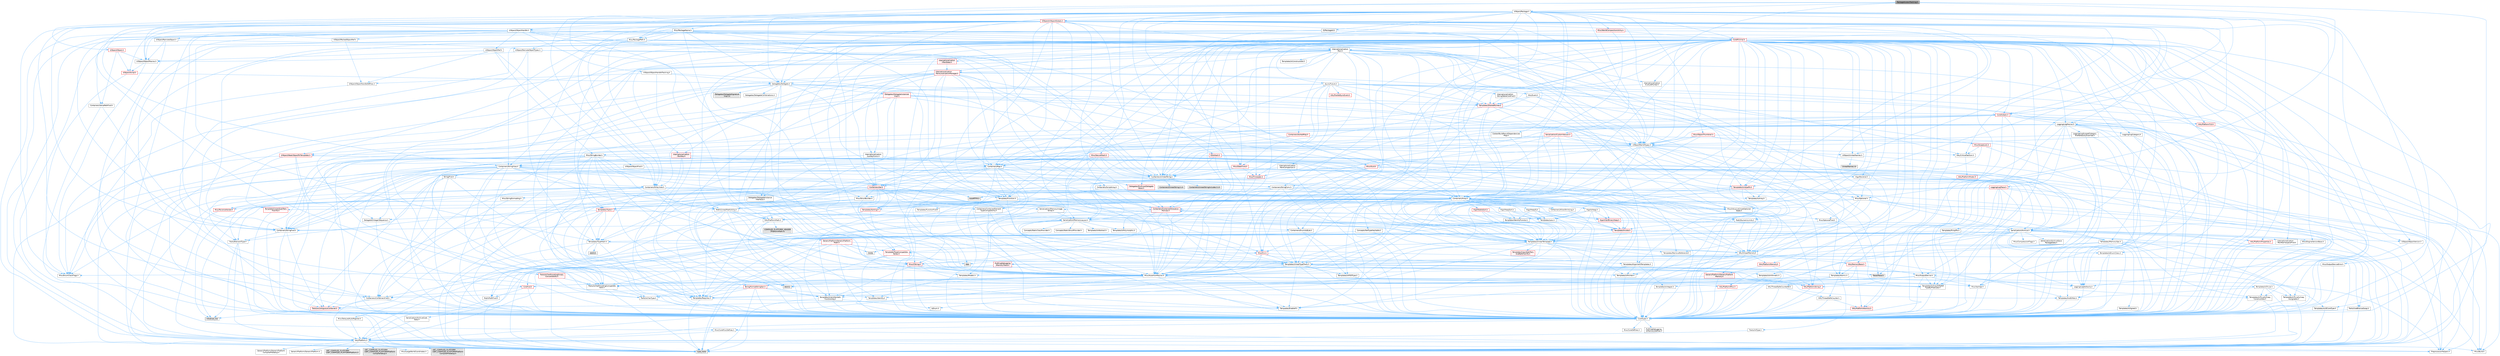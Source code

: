 digraph "PackageAccessTracking.h"
{
 // INTERACTIVE_SVG=YES
 // LATEX_PDF_SIZE
  bgcolor="transparent";
  edge [fontname=Helvetica,fontsize=10,labelfontname=Helvetica,labelfontsize=10];
  node [fontname=Helvetica,fontsize=10,shape=box,height=0.2,width=0.4];
  Node1 [id="Node000001",label="PackageAccessTracking.h",height=0.2,width=0.4,color="gray40", fillcolor="grey60", style="filled", fontcolor="black",tooltip=" "];
  Node1 -> Node2 [id="edge1_Node000001_Node000002",color="steelblue1",style="solid",tooltip=" "];
  Node2 [id="Node000002",label="CoreTypes.h",height=0.2,width=0.4,color="grey40", fillcolor="white", style="filled",URL="$dc/dec/CoreTypes_8h.html",tooltip=" "];
  Node2 -> Node3 [id="edge2_Node000002_Node000003",color="steelblue1",style="solid",tooltip=" "];
  Node3 [id="Node000003",label="HAL/Platform.h",height=0.2,width=0.4,color="grey40", fillcolor="white", style="filled",URL="$d9/dd0/Platform_8h.html",tooltip=" "];
  Node3 -> Node4 [id="edge3_Node000003_Node000004",color="steelblue1",style="solid",tooltip=" "];
  Node4 [id="Node000004",label="Misc/Build.h",height=0.2,width=0.4,color="grey40", fillcolor="white", style="filled",URL="$d3/dbb/Build_8h.html",tooltip=" "];
  Node3 -> Node5 [id="edge4_Node000003_Node000005",color="steelblue1",style="solid",tooltip=" "];
  Node5 [id="Node000005",label="Misc/LargeWorldCoordinates.h",height=0.2,width=0.4,color="grey40", fillcolor="white", style="filled",URL="$d2/dcb/LargeWorldCoordinates_8h.html",tooltip=" "];
  Node3 -> Node6 [id="edge5_Node000003_Node000006",color="steelblue1",style="solid",tooltip=" "];
  Node6 [id="Node000006",label="type_traits",height=0.2,width=0.4,color="grey60", fillcolor="#E0E0E0", style="filled",tooltip=" "];
  Node3 -> Node7 [id="edge6_Node000003_Node000007",color="steelblue1",style="solid",tooltip=" "];
  Node7 [id="Node000007",label="PreprocessorHelpers.h",height=0.2,width=0.4,color="grey40", fillcolor="white", style="filled",URL="$db/ddb/PreprocessorHelpers_8h.html",tooltip=" "];
  Node3 -> Node8 [id="edge7_Node000003_Node000008",color="steelblue1",style="solid",tooltip=" "];
  Node8 [id="Node000008",label="UBT_COMPILED_PLATFORM\l/UBT_COMPILED_PLATFORMPlatform\lCompilerPreSetup.h",height=0.2,width=0.4,color="grey60", fillcolor="#E0E0E0", style="filled",tooltip=" "];
  Node3 -> Node9 [id="edge8_Node000003_Node000009",color="steelblue1",style="solid",tooltip=" "];
  Node9 [id="Node000009",label="GenericPlatform/GenericPlatform\lCompilerPreSetup.h",height=0.2,width=0.4,color="grey40", fillcolor="white", style="filled",URL="$d9/dc8/GenericPlatformCompilerPreSetup_8h.html",tooltip=" "];
  Node3 -> Node10 [id="edge9_Node000003_Node000010",color="steelblue1",style="solid",tooltip=" "];
  Node10 [id="Node000010",label="GenericPlatform/GenericPlatform.h",height=0.2,width=0.4,color="grey40", fillcolor="white", style="filled",URL="$d6/d84/GenericPlatform_8h.html",tooltip=" "];
  Node3 -> Node11 [id="edge10_Node000003_Node000011",color="steelblue1",style="solid",tooltip=" "];
  Node11 [id="Node000011",label="UBT_COMPILED_PLATFORM\l/UBT_COMPILED_PLATFORMPlatform.h",height=0.2,width=0.4,color="grey60", fillcolor="#E0E0E0", style="filled",tooltip=" "];
  Node3 -> Node12 [id="edge11_Node000003_Node000012",color="steelblue1",style="solid",tooltip=" "];
  Node12 [id="Node000012",label="UBT_COMPILED_PLATFORM\l/UBT_COMPILED_PLATFORMPlatform\lCompilerSetup.h",height=0.2,width=0.4,color="grey60", fillcolor="#E0E0E0", style="filled",tooltip=" "];
  Node2 -> Node13 [id="edge12_Node000002_Node000013",color="steelblue1",style="solid",tooltip=" "];
  Node13 [id="Node000013",label="ProfilingDebugging\l/UMemoryDefines.h",height=0.2,width=0.4,color="grey40", fillcolor="white", style="filled",URL="$d2/da2/UMemoryDefines_8h.html",tooltip=" "];
  Node2 -> Node14 [id="edge13_Node000002_Node000014",color="steelblue1",style="solid",tooltip=" "];
  Node14 [id="Node000014",label="Misc/CoreMiscDefines.h",height=0.2,width=0.4,color="grey40", fillcolor="white", style="filled",URL="$da/d38/CoreMiscDefines_8h.html",tooltip=" "];
  Node14 -> Node3 [id="edge14_Node000014_Node000003",color="steelblue1",style="solid",tooltip=" "];
  Node14 -> Node7 [id="edge15_Node000014_Node000007",color="steelblue1",style="solid",tooltip=" "];
  Node2 -> Node15 [id="edge16_Node000002_Node000015",color="steelblue1",style="solid",tooltip=" "];
  Node15 [id="Node000015",label="Misc/CoreDefines.h",height=0.2,width=0.4,color="grey40", fillcolor="white", style="filled",URL="$d3/dd2/CoreDefines_8h.html",tooltip=" "];
  Node1 -> Node16 [id="edge17_Node000001_Node000016",color="steelblue1",style="solid",tooltip=" "];
  Node16 [id="Node000016",label="Misc/Optional.h",height=0.2,width=0.4,color="grey40", fillcolor="white", style="filled",URL="$d2/dae/Optional_8h.html",tooltip=" "];
  Node16 -> Node2 [id="edge18_Node000016_Node000002",color="steelblue1",style="solid",tooltip=" "];
  Node16 -> Node17 [id="edge19_Node000016_Node000017",color="steelblue1",style="solid",tooltip=" "];
  Node17 [id="Node000017",label="Misc/AssertionMacros.h",height=0.2,width=0.4,color="grey40", fillcolor="white", style="filled",URL="$d0/dfa/AssertionMacros_8h.html",tooltip=" "];
  Node17 -> Node2 [id="edge20_Node000017_Node000002",color="steelblue1",style="solid",tooltip=" "];
  Node17 -> Node3 [id="edge21_Node000017_Node000003",color="steelblue1",style="solid",tooltip=" "];
  Node17 -> Node18 [id="edge22_Node000017_Node000018",color="steelblue1",style="solid",tooltip=" "];
  Node18 [id="Node000018",label="HAL/PlatformMisc.h",height=0.2,width=0.4,color="red", fillcolor="#FFF0F0", style="filled",URL="$d0/df5/PlatformMisc_8h.html",tooltip=" "];
  Node18 -> Node2 [id="edge23_Node000018_Node000002",color="steelblue1",style="solid",tooltip=" "];
  Node17 -> Node7 [id="edge24_Node000017_Node000007",color="steelblue1",style="solid",tooltip=" "];
  Node17 -> Node54 [id="edge25_Node000017_Node000054",color="steelblue1",style="solid",tooltip=" "];
  Node54 [id="Node000054",label="Templates/EnableIf.h",height=0.2,width=0.4,color="grey40", fillcolor="white", style="filled",URL="$d7/d60/EnableIf_8h.html",tooltip=" "];
  Node54 -> Node2 [id="edge26_Node000054_Node000002",color="steelblue1",style="solid",tooltip=" "];
  Node17 -> Node55 [id="edge27_Node000017_Node000055",color="steelblue1",style="solid",tooltip=" "];
  Node55 [id="Node000055",label="Templates/IsArrayOrRefOf\lTypeByPredicate.h",height=0.2,width=0.4,color="grey40", fillcolor="white", style="filled",URL="$d6/da1/IsArrayOrRefOfTypeByPredicate_8h.html",tooltip=" "];
  Node55 -> Node2 [id="edge28_Node000055_Node000002",color="steelblue1",style="solid",tooltip=" "];
  Node17 -> Node56 [id="edge29_Node000017_Node000056",color="steelblue1",style="solid",tooltip=" "];
  Node56 [id="Node000056",label="Templates/IsValidVariadic\lFunctionArg.h",height=0.2,width=0.4,color="grey40", fillcolor="white", style="filled",URL="$d0/dc8/IsValidVariadicFunctionArg_8h.html",tooltip=" "];
  Node56 -> Node2 [id="edge30_Node000056_Node000002",color="steelblue1",style="solid",tooltip=" "];
  Node56 -> Node57 [id="edge31_Node000056_Node000057",color="steelblue1",style="solid",tooltip=" "];
  Node57 [id="Node000057",label="IsEnum.h",height=0.2,width=0.4,color="grey40", fillcolor="white", style="filled",URL="$d4/de5/IsEnum_8h.html",tooltip=" "];
  Node56 -> Node6 [id="edge32_Node000056_Node000006",color="steelblue1",style="solid",tooltip=" "];
  Node17 -> Node58 [id="edge33_Node000017_Node000058",color="steelblue1",style="solid",tooltip=" "];
  Node58 [id="Node000058",label="Traits/IsCharEncodingCompatible\lWith.h",height=0.2,width=0.4,color="grey40", fillcolor="white", style="filled",URL="$df/dd1/IsCharEncodingCompatibleWith_8h.html",tooltip=" "];
  Node58 -> Node6 [id="edge34_Node000058_Node000006",color="steelblue1",style="solid",tooltip=" "];
  Node58 -> Node59 [id="edge35_Node000058_Node000059",color="steelblue1",style="solid",tooltip=" "];
  Node59 [id="Node000059",label="Traits/IsCharType.h",height=0.2,width=0.4,color="grey40", fillcolor="white", style="filled",URL="$db/d51/IsCharType_8h.html",tooltip=" "];
  Node59 -> Node2 [id="edge36_Node000059_Node000002",color="steelblue1",style="solid",tooltip=" "];
  Node17 -> Node60 [id="edge37_Node000017_Node000060",color="steelblue1",style="solid",tooltip=" "];
  Node60 [id="Node000060",label="Misc/VarArgs.h",height=0.2,width=0.4,color="grey40", fillcolor="white", style="filled",URL="$d5/d6f/VarArgs_8h.html",tooltip=" "];
  Node60 -> Node2 [id="edge38_Node000060_Node000002",color="steelblue1",style="solid",tooltip=" "];
  Node17 -> Node61 [id="edge39_Node000017_Node000061",color="steelblue1",style="solid",tooltip=" "];
  Node61 [id="Node000061",label="String/FormatStringSan.h",height=0.2,width=0.4,color="red", fillcolor="#FFF0F0", style="filled",URL="$d3/d8b/FormatStringSan_8h.html",tooltip=" "];
  Node61 -> Node6 [id="edge40_Node000061_Node000006",color="steelblue1",style="solid",tooltip=" "];
  Node61 -> Node2 [id="edge41_Node000061_Node000002",color="steelblue1",style="solid",tooltip=" "];
  Node61 -> Node62 [id="edge42_Node000061_Node000062",color="steelblue1",style="solid",tooltip=" "];
  Node62 [id="Node000062",label="Templates/Requires.h",height=0.2,width=0.4,color="grey40", fillcolor="white", style="filled",URL="$dc/d96/Requires_8h.html",tooltip=" "];
  Node62 -> Node54 [id="edge43_Node000062_Node000054",color="steelblue1",style="solid",tooltip=" "];
  Node62 -> Node6 [id="edge44_Node000062_Node000006",color="steelblue1",style="solid",tooltip=" "];
  Node61 -> Node63 [id="edge45_Node000061_Node000063",color="steelblue1",style="solid",tooltip=" "];
  Node63 [id="Node000063",label="Templates/Identity.h",height=0.2,width=0.4,color="grey40", fillcolor="white", style="filled",URL="$d0/dd5/Identity_8h.html",tooltip=" "];
  Node61 -> Node56 [id="edge46_Node000061_Node000056",color="steelblue1",style="solid",tooltip=" "];
  Node61 -> Node59 [id="edge47_Node000061_Node000059",color="steelblue1",style="solid",tooltip=" "];
  Node61 -> Node26 [id="edge48_Node000061_Node000026",color="steelblue1",style="solid",tooltip=" "];
  Node26 [id="Node000026",label="Containers/ContainersFwd.h",height=0.2,width=0.4,color="grey40", fillcolor="white", style="filled",URL="$d4/d0a/ContainersFwd_8h.html",tooltip=" "];
  Node26 -> Node3 [id="edge49_Node000026_Node000003",color="steelblue1",style="solid",tooltip=" "];
  Node26 -> Node2 [id="edge50_Node000026_Node000002",color="steelblue1",style="solid",tooltip=" "];
  Node26 -> Node23 [id="edge51_Node000026_Node000023",color="steelblue1",style="solid",tooltip=" "];
  Node23 [id="Node000023",label="Traits/IsContiguousContainer.h",height=0.2,width=0.4,color="red", fillcolor="#FFF0F0", style="filled",URL="$d5/d3c/IsContiguousContainer_8h.html",tooltip=" "];
  Node23 -> Node2 [id="edge52_Node000023_Node000002",color="steelblue1",style="solid",tooltip=" "];
  Node23 -> Node22 [id="edge53_Node000023_Node000022",color="steelblue1",style="solid",tooltip=" "];
  Node22 [id="Node000022",label="initializer_list",height=0.2,width=0.4,color="grey60", fillcolor="#E0E0E0", style="filled",tooltip=" "];
  Node17 -> Node67 [id="edge54_Node000017_Node000067",color="steelblue1",style="solid",tooltip=" "];
  Node67 [id="Node000067",label="atomic",height=0.2,width=0.4,color="grey60", fillcolor="#E0E0E0", style="filled",tooltip=" "];
  Node16 -> Node68 [id="edge55_Node000016_Node000068",color="steelblue1",style="solid",tooltip=" "];
  Node68 [id="Node000068",label="Misc/IntrusiveUnsetOptional\lState.h",height=0.2,width=0.4,color="grey40", fillcolor="white", style="filled",URL="$d2/d0a/IntrusiveUnsetOptionalState_8h.html",tooltip=" "];
  Node68 -> Node69 [id="edge56_Node000068_Node000069",color="steelblue1",style="solid",tooltip=" "];
  Node69 [id="Node000069",label="Misc/OptionalFwd.h",height=0.2,width=0.4,color="grey40", fillcolor="white", style="filled",URL="$dc/d50/OptionalFwd_8h.html",tooltip=" "];
  Node16 -> Node69 [id="edge57_Node000016_Node000069",color="steelblue1",style="solid",tooltip=" "];
  Node16 -> Node70 [id="edge58_Node000016_Node000070",color="steelblue1",style="solid",tooltip=" "];
  Node70 [id="Node000070",label="Templates/MemoryOps.h",height=0.2,width=0.4,color="grey40", fillcolor="white", style="filled",URL="$db/dea/MemoryOps_8h.html",tooltip=" "];
  Node70 -> Node2 [id="edge59_Node000070_Node000002",color="steelblue1",style="solid",tooltip=" "];
  Node70 -> Node71 [id="edge60_Node000070_Node000071",color="steelblue1",style="solid",tooltip=" "];
  Node71 [id="Node000071",label="HAL/UnrealMemory.h",height=0.2,width=0.4,color="grey40", fillcolor="white", style="filled",URL="$d9/d96/UnrealMemory_8h.html",tooltip=" "];
  Node71 -> Node2 [id="edge61_Node000071_Node000002",color="steelblue1",style="solid",tooltip=" "];
  Node71 -> Node72 [id="edge62_Node000071_Node000072",color="steelblue1",style="solid",tooltip=" "];
  Node72 [id="Node000072",label="GenericPlatform/GenericPlatform\lMemory.h",height=0.2,width=0.4,color="red", fillcolor="#FFF0F0", style="filled",URL="$dd/d22/GenericPlatformMemory_8h.html",tooltip=" "];
  Node72 -> Node25 [id="edge63_Node000072_Node000025",color="steelblue1",style="solid",tooltip=" "];
  Node25 [id="Node000025",label="CoreFwd.h",height=0.2,width=0.4,color="red", fillcolor="#FFF0F0", style="filled",URL="$d1/d1e/CoreFwd_8h.html",tooltip=" "];
  Node25 -> Node2 [id="edge64_Node000025_Node000002",color="steelblue1",style="solid",tooltip=" "];
  Node25 -> Node26 [id="edge65_Node000025_Node000026",color="steelblue1",style="solid",tooltip=" "];
  Node25 -> Node27 [id="edge66_Node000025_Node000027",color="steelblue1",style="solid",tooltip=" "];
  Node27 [id="Node000027",label="Math/MathFwd.h",height=0.2,width=0.4,color="grey40", fillcolor="white", style="filled",URL="$d2/d10/MathFwd_8h.html",tooltip=" "];
  Node27 -> Node3 [id="edge67_Node000027_Node000003",color="steelblue1",style="solid",tooltip=" "];
  Node72 -> Node2 [id="edge68_Node000072_Node000002",color="steelblue1",style="solid",tooltip=" "];
  Node72 -> Node73 [id="edge69_Node000072_Node000073",color="steelblue1",style="solid",tooltip=" "];
  Node73 [id="Node000073",label="HAL/PlatformString.h",height=0.2,width=0.4,color="red", fillcolor="#FFF0F0", style="filled",URL="$db/db5/PlatformString_8h.html",tooltip=" "];
  Node73 -> Node2 [id="edge70_Node000073_Node000002",color="steelblue1",style="solid",tooltip=" "];
  Node71 -> Node75 [id="edge71_Node000071_Node000075",color="steelblue1",style="solid",tooltip=" "];
  Node75 [id="Node000075",label="HAL/MemoryBase.h",height=0.2,width=0.4,color="red", fillcolor="#FFF0F0", style="filled",URL="$d6/d9f/MemoryBase_8h.html",tooltip=" "];
  Node75 -> Node2 [id="edge72_Node000075_Node000002",color="steelblue1",style="solid",tooltip=" "];
  Node75 -> Node47 [id="edge73_Node000075_Node000047",color="steelblue1",style="solid",tooltip=" "];
  Node47 [id="Node000047",label="HAL/PlatformAtomics.h",height=0.2,width=0.4,color="red", fillcolor="#FFF0F0", style="filled",URL="$d3/d36/PlatformAtomics_8h.html",tooltip=" "];
  Node47 -> Node2 [id="edge74_Node000047_Node000002",color="steelblue1",style="solid",tooltip=" "];
  Node75 -> Node77 [id="edge75_Node000075_Node000077",color="steelblue1",style="solid",tooltip=" "];
  Node77 [id="Node000077",label="Misc/OutputDevice.h",height=0.2,width=0.4,color="grey40", fillcolor="white", style="filled",URL="$d7/d32/OutputDevice_8h.html",tooltip=" "];
  Node77 -> Node25 [id="edge76_Node000077_Node000025",color="steelblue1",style="solid",tooltip=" "];
  Node77 -> Node2 [id="edge77_Node000077_Node000002",color="steelblue1",style="solid",tooltip=" "];
  Node77 -> Node78 [id="edge78_Node000077_Node000078",color="steelblue1",style="solid",tooltip=" "];
  Node78 [id="Node000078",label="Logging/LogVerbosity.h",height=0.2,width=0.4,color="grey40", fillcolor="white", style="filled",URL="$d2/d8f/LogVerbosity_8h.html",tooltip=" "];
  Node78 -> Node2 [id="edge79_Node000078_Node000002",color="steelblue1",style="solid",tooltip=" "];
  Node77 -> Node60 [id="edge80_Node000077_Node000060",color="steelblue1",style="solid",tooltip=" "];
  Node77 -> Node55 [id="edge81_Node000077_Node000055",color="steelblue1",style="solid",tooltip=" "];
  Node77 -> Node56 [id="edge82_Node000077_Node000056",color="steelblue1",style="solid",tooltip=" "];
  Node77 -> Node58 [id="edge83_Node000077_Node000058",color="steelblue1",style="solid",tooltip=" "];
  Node75 -> Node79 [id="edge84_Node000075_Node000079",color="steelblue1",style="solid",tooltip=" "];
  Node79 [id="Node000079",label="Templates/Atomic.h",height=0.2,width=0.4,color="grey40", fillcolor="white", style="filled",URL="$d3/d91/Atomic_8h.html",tooltip=" "];
  Node79 -> Node80 [id="edge85_Node000079_Node000080",color="steelblue1",style="solid",tooltip=" "];
  Node80 [id="Node000080",label="HAL/ThreadSafeCounter.h",height=0.2,width=0.4,color="grey40", fillcolor="white", style="filled",URL="$dc/dc9/ThreadSafeCounter_8h.html",tooltip=" "];
  Node80 -> Node2 [id="edge86_Node000080_Node000002",color="steelblue1",style="solid",tooltip=" "];
  Node80 -> Node47 [id="edge87_Node000080_Node000047",color="steelblue1",style="solid",tooltip=" "];
  Node79 -> Node81 [id="edge88_Node000079_Node000081",color="steelblue1",style="solid",tooltip=" "];
  Node81 [id="Node000081",label="HAL/ThreadSafeCounter64.h",height=0.2,width=0.4,color="grey40", fillcolor="white", style="filled",URL="$d0/d12/ThreadSafeCounter64_8h.html",tooltip=" "];
  Node81 -> Node2 [id="edge89_Node000081_Node000002",color="steelblue1",style="solid",tooltip=" "];
  Node81 -> Node80 [id="edge90_Node000081_Node000080",color="steelblue1",style="solid",tooltip=" "];
  Node79 -> Node82 [id="edge91_Node000079_Node000082",color="steelblue1",style="solid",tooltip=" "];
  Node82 [id="Node000082",label="Templates/IsIntegral.h",height=0.2,width=0.4,color="grey40", fillcolor="white", style="filled",URL="$da/d64/IsIntegral_8h.html",tooltip=" "];
  Node82 -> Node2 [id="edge92_Node000082_Node000002",color="steelblue1",style="solid",tooltip=" "];
  Node79 -> Node83 [id="edge93_Node000079_Node000083",color="steelblue1",style="solid",tooltip=" "];
  Node83 [id="Node000083",label="Templates/IsTrivial.h",height=0.2,width=0.4,color="grey40", fillcolor="white", style="filled",URL="$da/d4c/IsTrivial_8h.html",tooltip=" "];
  Node83 -> Node84 [id="edge94_Node000083_Node000084",color="steelblue1",style="solid",tooltip=" "];
  Node84 [id="Node000084",label="Templates/AndOrNot.h",height=0.2,width=0.4,color="grey40", fillcolor="white", style="filled",URL="$db/d0a/AndOrNot_8h.html",tooltip=" "];
  Node84 -> Node2 [id="edge95_Node000084_Node000002",color="steelblue1",style="solid",tooltip=" "];
  Node83 -> Node85 [id="edge96_Node000083_Node000085",color="steelblue1",style="solid",tooltip=" "];
  Node85 [id="Node000085",label="Templates/IsTriviallyCopy\lConstructible.h",height=0.2,width=0.4,color="grey40", fillcolor="white", style="filled",URL="$d3/d78/IsTriviallyCopyConstructible_8h.html",tooltip=" "];
  Node85 -> Node2 [id="edge97_Node000085_Node000002",color="steelblue1",style="solid",tooltip=" "];
  Node85 -> Node6 [id="edge98_Node000085_Node000006",color="steelblue1",style="solid",tooltip=" "];
  Node83 -> Node86 [id="edge99_Node000083_Node000086",color="steelblue1",style="solid",tooltip=" "];
  Node86 [id="Node000086",label="Templates/IsTriviallyCopy\lAssignable.h",height=0.2,width=0.4,color="grey40", fillcolor="white", style="filled",URL="$d2/df2/IsTriviallyCopyAssignable_8h.html",tooltip=" "];
  Node86 -> Node2 [id="edge100_Node000086_Node000002",color="steelblue1",style="solid",tooltip=" "];
  Node86 -> Node6 [id="edge101_Node000086_Node000006",color="steelblue1",style="solid",tooltip=" "];
  Node83 -> Node6 [id="edge102_Node000083_Node000006",color="steelblue1",style="solid",tooltip=" "];
  Node79 -> Node87 [id="edge103_Node000079_Node000087",color="steelblue1",style="solid",tooltip=" "];
  Node87 [id="Node000087",label="Traits/IntType.h",height=0.2,width=0.4,color="grey40", fillcolor="white", style="filled",URL="$d7/deb/IntType_8h.html",tooltip=" "];
  Node87 -> Node3 [id="edge104_Node000087_Node000003",color="steelblue1",style="solid",tooltip=" "];
  Node79 -> Node67 [id="edge105_Node000079_Node000067",color="steelblue1",style="solid",tooltip=" "];
  Node71 -> Node88 [id="edge106_Node000071_Node000088",color="steelblue1",style="solid",tooltip=" "];
  Node88 [id="Node000088",label="HAL/PlatformMemory.h",height=0.2,width=0.4,color="red", fillcolor="#FFF0F0", style="filled",URL="$de/d68/PlatformMemory_8h.html",tooltip=" "];
  Node88 -> Node2 [id="edge107_Node000088_Node000002",color="steelblue1",style="solid",tooltip=" "];
  Node88 -> Node72 [id="edge108_Node000088_Node000072",color="steelblue1",style="solid",tooltip=" "];
  Node71 -> Node90 [id="edge109_Node000071_Node000090",color="steelblue1",style="solid",tooltip=" "];
  Node90 [id="Node000090",label="ProfilingDebugging\l/MemoryTrace.h",height=0.2,width=0.4,color="red", fillcolor="#FFF0F0", style="filled",URL="$da/dd7/MemoryTrace_8h.html",tooltip=" "];
  Node90 -> Node3 [id="edge110_Node000090_Node000003",color="steelblue1",style="solid",tooltip=" "];
  Node90 -> Node42 [id="edge111_Node000090_Node000042",color="steelblue1",style="solid",tooltip=" "];
  Node42 [id="Node000042",label="Misc/EnumClassFlags.h",height=0.2,width=0.4,color="grey40", fillcolor="white", style="filled",URL="$d8/de7/EnumClassFlags_8h.html",tooltip=" "];
  Node90 -> Node53 [id="edge112_Node000090_Node000053",color="steelblue1",style="solid",tooltip=" "];
  Node53 [id="Node000053",label="Trace/Trace.h",height=0.2,width=0.4,color="grey60", fillcolor="#E0E0E0", style="filled",tooltip=" "];
  Node71 -> Node91 [id="edge113_Node000071_Node000091",color="steelblue1",style="solid",tooltip=" "];
  Node91 [id="Node000091",label="Templates/IsPointer.h",height=0.2,width=0.4,color="grey40", fillcolor="white", style="filled",URL="$d7/d05/IsPointer_8h.html",tooltip=" "];
  Node91 -> Node2 [id="edge114_Node000091_Node000002",color="steelblue1",style="solid",tooltip=" "];
  Node70 -> Node86 [id="edge115_Node000070_Node000086",color="steelblue1",style="solid",tooltip=" "];
  Node70 -> Node85 [id="edge116_Node000070_Node000085",color="steelblue1",style="solid",tooltip=" "];
  Node70 -> Node62 [id="edge117_Node000070_Node000062",color="steelblue1",style="solid",tooltip=" "];
  Node70 -> Node92 [id="edge118_Node000070_Node000092",color="steelblue1",style="solid",tooltip=" "];
  Node92 [id="Node000092",label="Templates/UnrealTypeTraits.h",height=0.2,width=0.4,color="grey40", fillcolor="white", style="filled",URL="$d2/d2d/UnrealTypeTraits_8h.html",tooltip=" "];
  Node92 -> Node2 [id="edge119_Node000092_Node000002",color="steelblue1",style="solid",tooltip=" "];
  Node92 -> Node91 [id="edge120_Node000092_Node000091",color="steelblue1",style="solid",tooltip=" "];
  Node92 -> Node17 [id="edge121_Node000092_Node000017",color="steelblue1",style="solid",tooltip=" "];
  Node92 -> Node84 [id="edge122_Node000092_Node000084",color="steelblue1",style="solid",tooltip=" "];
  Node92 -> Node54 [id="edge123_Node000092_Node000054",color="steelblue1",style="solid",tooltip=" "];
  Node92 -> Node93 [id="edge124_Node000092_Node000093",color="steelblue1",style="solid",tooltip=" "];
  Node93 [id="Node000093",label="Templates/IsArithmetic.h",height=0.2,width=0.4,color="grey40", fillcolor="white", style="filled",URL="$d2/d5d/IsArithmetic_8h.html",tooltip=" "];
  Node93 -> Node2 [id="edge125_Node000093_Node000002",color="steelblue1",style="solid",tooltip=" "];
  Node92 -> Node57 [id="edge126_Node000092_Node000057",color="steelblue1",style="solid",tooltip=" "];
  Node92 -> Node94 [id="edge127_Node000092_Node000094",color="steelblue1",style="solid",tooltip=" "];
  Node94 [id="Node000094",label="Templates/Models.h",height=0.2,width=0.4,color="grey40", fillcolor="white", style="filled",URL="$d3/d0c/Models_8h.html",tooltip=" "];
  Node94 -> Node63 [id="edge128_Node000094_Node000063",color="steelblue1",style="solid",tooltip=" "];
  Node92 -> Node95 [id="edge129_Node000092_Node000095",color="steelblue1",style="solid",tooltip=" "];
  Node95 [id="Node000095",label="Templates/IsPODType.h",height=0.2,width=0.4,color="grey40", fillcolor="white", style="filled",URL="$d7/db1/IsPODType_8h.html",tooltip=" "];
  Node95 -> Node2 [id="edge130_Node000095_Node000002",color="steelblue1",style="solid",tooltip=" "];
  Node92 -> Node96 [id="edge131_Node000092_Node000096",color="steelblue1",style="solid",tooltip=" "];
  Node96 [id="Node000096",label="Templates/IsUECoreType.h",height=0.2,width=0.4,color="grey40", fillcolor="white", style="filled",URL="$d1/db8/IsUECoreType_8h.html",tooltip=" "];
  Node96 -> Node2 [id="edge132_Node000096_Node000002",color="steelblue1",style="solid",tooltip=" "];
  Node96 -> Node6 [id="edge133_Node000096_Node000006",color="steelblue1",style="solid",tooltip=" "];
  Node92 -> Node85 [id="edge134_Node000092_Node000085",color="steelblue1",style="solid",tooltip=" "];
  Node70 -> Node97 [id="edge135_Node000070_Node000097",color="steelblue1",style="solid",tooltip=" "];
  Node97 [id="Node000097",label="Traits/UseBitwiseSwap.h",height=0.2,width=0.4,color="grey40", fillcolor="white", style="filled",URL="$db/df3/UseBitwiseSwap_8h.html",tooltip=" "];
  Node97 -> Node2 [id="edge136_Node000097_Node000002",color="steelblue1",style="solid",tooltip=" "];
  Node97 -> Node6 [id="edge137_Node000097_Node000006",color="steelblue1",style="solid",tooltip=" "];
  Node70 -> Node31 [id="edge138_Node000070_Node000031",color="steelblue1",style="solid",tooltip=" "];
  Node31 [id="Node000031",label="new",height=0.2,width=0.4,color="grey60", fillcolor="#E0E0E0", style="filled",tooltip=" "];
  Node70 -> Node6 [id="edge139_Node000070_Node000006",color="steelblue1",style="solid",tooltip=" "];
  Node16 -> Node98 [id="edge140_Node000016_Node000098",color="steelblue1",style="solid",tooltip=" "];
  Node98 [id="Node000098",label="Templates/UnrealTemplate.h",height=0.2,width=0.4,color="grey40", fillcolor="white", style="filled",URL="$d4/d24/UnrealTemplate_8h.html",tooltip=" "];
  Node98 -> Node2 [id="edge141_Node000098_Node000002",color="steelblue1",style="solid",tooltip=" "];
  Node98 -> Node91 [id="edge142_Node000098_Node000091",color="steelblue1",style="solid",tooltip=" "];
  Node98 -> Node71 [id="edge143_Node000098_Node000071",color="steelblue1",style="solid",tooltip=" "];
  Node98 -> Node99 [id="edge144_Node000098_Node000099",color="steelblue1",style="solid",tooltip=" "];
  Node99 [id="Node000099",label="Templates/CopyQualifiers\lAndRefsFromTo.h",height=0.2,width=0.4,color="red", fillcolor="#FFF0F0", style="filled",URL="$d3/db3/CopyQualifiersAndRefsFromTo_8h.html",tooltip=" "];
  Node98 -> Node92 [id="edge145_Node000098_Node000092",color="steelblue1",style="solid",tooltip=" "];
  Node98 -> Node101 [id="edge146_Node000098_Node000101",color="steelblue1",style="solid",tooltip=" "];
  Node101 [id="Node000101",label="Templates/RemoveReference.h",height=0.2,width=0.4,color="grey40", fillcolor="white", style="filled",URL="$da/dbe/RemoveReference_8h.html",tooltip=" "];
  Node101 -> Node2 [id="edge147_Node000101_Node000002",color="steelblue1",style="solid",tooltip=" "];
  Node98 -> Node62 [id="edge148_Node000098_Node000062",color="steelblue1",style="solid",tooltip=" "];
  Node98 -> Node102 [id="edge149_Node000098_Node000102",color="steelblue1",style="solid",tooltip=" "];
  Node102 [id="Node000102",label="Templates/TypeCompatible\lBytes.h",height=0.2,width=0.4,color="red", fillcolor="#FFF0F0", style="filled",URL="$df/d0a/TypeCompatibleBytes_8h.html",tooltip=" "];
  Node102 -> Node2 [id="edge150_Node000102_Node000002",color="steelblue1",style="solid",tooltip=" "];
  Node102 -> Node31 [id="edge151_Node000102_Node000031",color="steelblue1",style="solid",tooltip=" "];
  Node102 -> Node6 [id="edge152_Node000102_Node000006",color="steelblue1",style="solid",tooltip=" "];
  Node98 -> Node63 [id="edge153_Node000098_Node000063",color="steelblue1",style="solid",tooltip=" "];
  Node98 -> Node23 [id="edge154_Node000098_Node000023",color="steelblue1",style="solid",tooltip=" "];
  Node98 -> Node97 [id="edge155_Node000098_Node000097",color="steelblue1",style="solid",tooltip=" "];
  Node98 -> Node6 [id="edge156_Node000098_Node000006",color="steelblue1",style="solid",tooltip=" "];
  Node16 -> Node103 [id="edge157_Node000016_Node000103",color="steelblue1",style="solid",tooltip=" "];
  Node103 [id="Node000103",label="Serialization/Archive.h",height=0.2,width=0.4,color="grey40", fillcolor="white", style="filled",URL="$d7/d3b/Archive_8h.html",tooltip=" "];
  Node103 -> Node25 [id="edge158_Node000103_Node000025",color="steelblue1",style="solid",tooltip=" "];
  Node103 -> Node2 [id="edge159_Node000103_Node000002",color="steelblue1",style="solid",tooltip=" "];
  Node103 -> Node104 [id="edge160_Node000103_Node000104",color="steelblue1",style="solid",tooltip=" "];
  Node104 [id="Node000104",label="HAL/PlatformProperties.h",height=0.2,width=0.4,color="red", fillcolor="#FFF0F0", style="filled",URL="$d9/db0/PlatformProperties_8h.html",tooltip=" "];
  Node104 -> Node2 [id="edge161_Node000104_Node000002",color="steelblue1",style="solid",tooltip=" "];
  Node103 -> Node107 [id="edge162_Node000103_Node000107",color="steelblue1",style="solid",tooltip=" "];
  Node107 [id="Node000107",label="Internationalization\l/TextNamespaceFwd.h",height=0.2,width=0.4,color="grey40", fillcolor="white", style="filled",URL="$d8/d97/TextNamespaceFwd_8h.html",tooltip=" "];
  Node107 -> Node2 [id="edge163_Node000107_Node000002",color="steelblue1",style="solid",tooltip=" "];
  Node103 -> Node27 [id="edge164_Node000103_Node000027",color="steelblue1",style="solid",tooltip=" "];
  Node103 -> Node17 [id="edge165_Node000103_Node000017",color="steelblue1",style="solid",tooltip=" "];
  Node103 -> Node4 [id="edge166_Node000103_Node000004",color="steelblue1",style="solid",tooltip=" "];
  Node103 -> Node41 [id="edge167_Node000103_Node000041",color="steelblue1",style="solid",tooltip=" "];
  Node41 [id="Node000041",label="Misc/CompressionFlags.h",height=0.2,width=0.4,color="grey40", fillcolor="white", style="filled",URL="$d9/d76/CompressionFlags_8h.html",tooltip=" "];
  Node103 -> Node108 [id="edge168_Node000103_Node000108",color="steelblue1",style="solid",tooltip=" "];
  Node108 [id="Node000108",label="Misc/EngineVersionBase.h",height=0.2,width=0.4,color="grey40", fillcolor="white", style="filled",URL="$d5/d2b/EngineVersionBase_8h.html",tooltip=" "];
  Node108 -> Node2 [id="edge169_Node000108_Node000002",color="steelblue1",style="solid",tooltip=" "];
  Node103 -> Node60 [id="edge170_Node000103_Node000060",color="steelblue1",style="solid",tooltip=" "];
  Node103 -> Node109 [id="edge171_Node000103_Node000109",color="steelblue1",style="solid",tooltip=" "];
  Node109 [id="Node000109",label="Serialization/ArchiveCook\lData.h",height=0.2,width=0.4,color="grey40", fillcolor="white", style="filled",URL="$dc/db6/ArchiveCookData_8h.html",tooltip=" "];
  Node109 -> Node3 [id="edge172_Node000109_Node000003",color="steelblue1",style="solid",tooltip=" "];
  Node103 -> Node110 [id="edge173_Node000103_Node000110",color="steelblue1",style="solid",tooltip=" "];
  Node110 [id="Node000110",label="Serialization/ArchiveSave\lPackageData.h",height=0.2,width=0.4,color="grey40", fillcolor="white", style="filled",URL="$d1/d37/ArchiveSavePackageData_8h.html",tooltip=" "];
  Node103 -> Node54 [id="edge174_Node000103_Node000054",color="steelblue1",style="solid",tooltip=" "];
  Node103 -> Node55 [id="edge175_Node000103_Node000055",color="steelblue1",style="solid",tooltip=" "];
  Node103 -> Node111 [id="edge176_Node000103_Node000111",color="steelblue1",style="solid",tooltip=" "];
  Node111 [id="Node000111",label="Templates/IsEnumClass.h",height=0.2,width=0.4,color="grey40", fillcolor="white", style="filled",URL="$d7/d15/IsEnumClass_8h.html",tooltip=" "];
  Node111 -> Node2 [id="edge177_Node000111_Node000002",color="steelblue1",style="solid",tooltip=" "];
  Node111 -> Node84 [id="edge178_Node000111_Node000084",color="steelblue1",style="solid",tooltip=" "];
  Node103 -> Node112 [id="edge179_Node000103_Node000112",color="steelblue1",style="solid",tooltip=" "];
  Node112 [id="Node000112",label="Templates/IsSigned.h",height=0.2,width=0.4,color="grey40", fillcolor="white", style="filled",URL="$d8/dd8/IsSigned_8h.html",tooltip=" "];
  Node112 -> Node2 [id="edge180_Node000112_Node000002",color="steelblue1",style="solid",tooltip=" "];
  Node103 -> Node56 [id="edge181_Node000103_Node000056",color="steelblue1",style="solid",tooltip=" "];
  Node103 -> Node98 [id="edge182_Node000103_Node000098",color="steelblue1",style="solid",tooltip=" "];
  Node103 -> Node58 [id="edge183_Node000103_Node000058",color="steelblue1",style="solid",tooltip=" "];
  Node103 -> Node113 [id="edge184_Node000103_Node000113",color="steelblue1",style="solid",tooltip=" "];
  Node113 [id="Node000113",label="UObject/ObjectVersion.h",height=0.2,width=0.4,color="grey40", fillcolor="white", style="filled",URL="$da/d63/ObjectVersion_8h.html",tooltip=" "];
  Node113 -> Node2 [id="edge185_Node000113_Node000002",color="steelblue1",style="solid",tooltip=" "];
  Node1 -> Node114 [id="edge186_Node000001_Node000114",color="steelblue1",style="solid",tooltip=" "];
  Node114 [id="Node000114",label="Misc/PackageName.h",height=0.2,width=0.4,color="grey40", fillcolor="white", style="filled",URL="$d1/dc7/PackageName_8h.html",tooltip=" "];
  Node114 -> Node115 [id="edge187_Node000114_Node000115",color="steelblue1",style="solid",tooltip=" "];
  Node115 [id="Node000115",label="Containers/Array.h",height=0.2,width=0.4,color="grey40", fillcolor="white", style="filled",URL="$df/dd0/Array_8h.html",tooltip=" "];
  Node115 -> Node2 [id="edge188_Node000115_Node000002",color="steelblue1",style="solid",tooltip=" "];
  Node115 -> Node17 [id="edge189_Node000115_Node000017",color="steelblue1",style="solid",tooltip=" "];
  Node115 -> Node68 [id="edge190_Node000115_Node000068",color="steelblue1",style="solid",tooltip=" "];
  Node115 -> Node116 [id="edge191_Node000115_Node000116",color="steelblue1",style="solid",tooltip=" "];
  Node116 [id="Node000116",label="Misc/ReverseIterate.h",height=0.2,width=0.4,color="red", fillcolor="#FFF0F0", style="filled",URL="$db/de3/ReverseIterate_8h.html",tooltip=" "];
  Node116 -> Node3 [id="edge192_Node000116_Node000003",color="steelblue1",style="solid",tooltip=" "];
  Node115 -> Node71 [id="edge193_Node000115_Node000071",color="steelblue1",style="solid",tooltip=" "];
  Node115 -> Node92 [id="edge194_Node000115_Node000092",color="steelblue1",style="solid",tooltip=" "];
  Node115 -> Node98 [id="edge195_Node000115_Node000098",color="steelblue1",style="solid",tooltip=" "];
  Node115 -> Node118 [id="edge196_Node000115_Node000118",color="steelblue1",style="solid",tooltip=" "];
  Node118 [id="Node000118",label="Containers/AllowShrinking.h",height=0.2,width=0.4,color="grey40", fillcolor="white", style="filled",URL="$d7/d1a/AllowShrinking_8h.html",tooltip=" "];
  Node118 -> Node2 [id="edge197_Node000118_Node000002",color="steelblue1",style="solid",tooltip=" "];
  Node115 -> Node119 [id="edge198_Node000115_Node000119",color="steelblue1",style="solid",tooltip=" "];
  Node119 [id="Node000119",label="Containers/ContainerAllocation\lPolicies.h",height=0.2,width=0.4,color="red", fillcolor="#FFF0F0", style="filled",URL="$d7/dff/ContainerAllocationPolicies_8h.html",tooltip=" "];
  Node119 -> Node2 [id="edge199_Node000119_Node000002",color="steelblue1",style="solid",tooltip=" "];
  Node119 -> Node119 [id="edge200_Node000119_Node000119",color="steelblue1",style="solid",tooltip=" "];
  Node119 -> Node121 [id="edge201_Node000119_Node000121",color="steelblue1",style="solid",tooltip=" "];
  Node121 [id="Node000121",label="HAL/PlatformMath.h",height=0.2,width=0.4,color="grey40", fillcolor="white", style="filled",URL="$dc/d53/PlatformMath_8h.html",tooltip=" "];
  Node121 -> Node2 [id="edge202_Node000121_Node000002",color="steelblue1",style="solid",tooltip=" "];
  Node121 -> Node122 [id="edge203_Node000121_Node000122",color="steelblue1",style="solid",tooltip=" "];
  Node122 [id="Node000122",label="GenericPlatform/GenericPlatform\lMath.h",height=0.2,width=0.4,color="red", fillcolor="#FFF0F0", style="filled",URL="$d5/d79/GenericPlatformMath_8h.html",tooltip=" "];
  Node122 -> Node2 [id="edge204_Node000122_Node000002",color="steelblue1",style="solid",tooltip=" "];
  Node122 -> Node26 [id="edge205_Node000122_Node000026",color="steelblue1",style="solid",tooltip=" "];
  Node122 -> Node84 [id="edge206_Node000122_Node000084",color="steelblue1",style="solid",tooltip=" "];
  Node122 -> Node92 [id="edge207_Node000122_Node000092",color="steelblue1",style="solid",tooltip=" "];
  Node122 -> Node62 [id="edge208_Node000122_Node000062",color="steelblue1",style="solid",tooltip=" "];
  Node122 -> Node102 [id="edge209_Node000122_Node000102",color="steelblue1",style="solid",tooltip=" "];
  Node122 -> Node126 [id="edge210_Node000122_Node000126",color="steelblue1",style="solid",tooltip=" "];
  Node126 [id="Node000126",label="limits",height=0.2,width=0.4,color="grey60", fillcolor="#E0E0E0", style="filled",tooltip=" "];
  Node122 -> Node6 [id="edge211_Node000122_Node000006",color="steelblue1",style="solid",tooltip=" "];
  Node121 -> Node127 [id="edge212_Node000121_Node000127",color="steelblue1",style="solid",tooltip=" "];
  Node127 [id="Node000127",label="COMPILED_PLATFORM_HEADER\l(PlatformMath.h)",height=0.2,width=0.4,color="grey60", fillcolor="#E0E0E0", style="filled",tooltip=" "];
  Node119 -> Node71 [id="edge213_Node000119_Node000071",color="steelblue1",style="solid",tooltip=" "];
  Node119 -> Node40 [id="edge214_Node000119_Node000040",color="steelblue1",style="solid",tooltip=" "];
  Node40 [id="Node000040",label="Math/NumericLimits.h",height=0.2,width=0.4,color="grey40", fillcolor="white", style="filled",URL="$df/d1b/NumericLimits_8h.html",tooltip=" "];
  Node40 -> Node2 [id="edge215_Node000040_Node000002",color="steelblue1",style="solid",tooltip=" "];
  Node119 -> Node17 [id="edge216_Node000119_Node000017",color="steelblue1",style="solid",tooltip=" "];
  Node119 -> Node128 [id="edge217_Node000119_Node000128",color="steelblue1",style="solid",tooltip=" "];
  Node128 [id="Node000128",label="Templates/IsPolymorphic.h",height=0.2,width=0.4,color="grey40", fillcolor="white", style="filled",URL="$dc/d20/IsPolymorphic_8h.html",tooltip=" "];
  Node119 -> Node70 [id="edge218_Node000119_Node000070",color="steelblue1",style="solid",tooltip=" "];
  Node119 -> Node102 [id="edge219_Node000119_Node000102",color="steelblue1",style="solid",tooltip=" "];
  Node119 -> Node6 [id="edge220_Node000119_Node000006",color="steelblue1",style="solid",tooltip=" "];
  Node115 -> Node129 [id="edge221_Node000115_Node000129",color="steelblue1",style="solid",tooltip=" "];
  Node129 [id="Node000129",label="Containers/ContainerElement\lTypeCompatibility.h",height=0.2,width=0.4,color="grey40", fillcolor="white", style="filled",URL="$df/ddf/ContainerElementTypeCompatibility_8h.html",tooltip=" "];
  Node129 -> Node2 [id="edge222_Node000129_Node000002",color="steelblue1",style="solid",tooltip=" "];
  Node129 -> Node92 [id="edge223_Node000129_Node000092",color="steelblue1",style="solid",tooltip=" "];
  Node115 -> Node103 [id="edge224_Node000115_Node000103",color="steelblue1",style="solid",tooltip=" "];
  Node115 -> Node130 [id="edge225_Node000115_Node000130",color="steelblue1",style="solid",tooltip=" "];
  Node130 [id="Node000130",label="Serialization/MemoryImage\lWriter.h",height=0.2,width=0.4,color="grey40", fillcolor="white", style="filled",URL="$d0/d08/MemoryImageWriter_8h.html",tooltip=" "];
  Node130 -> Node2 [id="edge226_Node000130_Node000002",color="steelblue1",style="solid",tooltip=" "];
  Node130 -> Node131 [id="edge227_Node000130_Node000131",color="steelblue1",style="solid",tooltip=" "];
  Node131 [id="Node000131",label="Serialization/MemoryLayout.h",height=0.2,width=0.4,color="grey40", fillcolor="white", style="filled",URL="$d7/d66/MemoryLayout_8h.html",tooltip=" "];
  Node131 -> Node132 [id="edge228_Node000131_Node000132",color="steelblue1",style="solid",tooltip=" "];
  Node132 [id="Node000132",label="Concepts/StaticClassProvider.h",height=0.2,width=0.4,color="grey40", fillcolor="white", style="filled",URL="$dd/d83/StaticClassProvider_8h.html",tooltip=" "];
  Node131 -> Node133 [id="edge229_Node000131_Node000133",color="steelblue1",style="solid",tooltip=" "];
  Node133 [id="Node000133",label="Concepts/StaticStructProvider.h",height=0.2,width=0.4,color="grey40", fillcolor="white", style="filled",URL="$d5/d77/StaticStructProvider_8h.html",tooltip=" "];
  Node131 -> Node134 [id="edge230_Node000131_Node000134",color="steelblue1",style="solid",tooltip=" "];
  Node134 [id="Node000134",label="Containers/EnumAsByte.h",height=0.2,width=0.4,color="grey40", fillcolor="white", style="filled",URL="$d6/d9a/EnumAsByte_8h.html",tooltip=" "];
  Node134 -> Node2 [id="edge231_Node000134_Node000002",color="steelblue1",style="solid",tooltip=" "];
  Node134 -> Node95 [id="edge232_Node000134_Node000095",color="steelblue1",style="solid",tooltip=" "];
  Node134 -> Node135 [id="edge233_Node000134_Node000135",color="steelblue1",style="solid",tooltip=" "];
  Node135 [id="Node000135",label="Templates/TypeHash.h",height=0.2,width=0.4,color="grey40", fillcolor="white", style="filled",URL="$d1/d62/TypeHash_8h.html",tooltip=" "];
  Node135 -> Node2 [id="edge234_Node000135_Node000002",color="steelblue1",style="solid",tooltip=" "];
  Node135 -> Node62 [id="edge235_Node000135_Node000062",color="steelblue1",style="solid",tooltip=" "];
  Node135 -> Node136 [id="edge236_Node000135_Node000136",color="steelblue1",style="solid",tooltip=" "];
  Node136 [id="Node000136",label="Misc/Crc.h",height=0.2,width=0.4,color="red", fillcolor="#FFF0F0", style="filled",URL="$d4/dd2/Crc_8h.html",tooltip=" "];
  Node136 -> Node2 [id="edge237_Node000136_Node000002",color="steelblue1",style="solid",tooltip=" "];
  Node136 -> Node73 [id="edge238_Node000136_Node000073",color="steelblue1",style="solid",tooltip=" "];
  Node136 -> Node17 [id="edge239_Node000136_Node000017",color="steelblue1",style="solid",tooltip=" "];
  Node136 -> Node137 [id="edge240_Node000136_Node000137",color="steelblue1",style="solid",tooltip=" "];
  Node137 [id="Node000137",label="Misc/CString.h",height=0.2,width=0.4,color="red", fillcolor="#FFF0F0", style="filled",URL="$d2/d49/CString_8h.html",tooltip=" "];
  Node137 -> Node2 [id="edge241_Node000137_Node000002",color="steelblue1",style="solid",tooltip=" "];
  Node137 -> Node73 [id="edge242_Node000137_Node000073",color="steelblue1",style="solid",tooltip=" "];
  Node137 -> Node17 [id="edge243_Node000137_Node000017",color="steelblue1",style="solid",tooltip=" "];
  Node137 -> Node60 [id="edge244_Node000137_Node000060",color="steelblue1",style="solid",tooltip=" "];
  Node137 -> Node55 [id="edge245_Node000137_Node000055",color="steelblue1",style="solid",tooltip=" "];
  Node137 -> Node56 [id="edge246_Node000137_Node000056",color="steelblue1",style="solid",tooltip=" "];
  Node137 -> Node58 [id="edge247_Node000137_Node000058",color="steelblue1",style="solid",tooltip=" "];
  Node136 -> Node92 [id="edge248_Node000136_Node000092",color="steelblue1",style="solid",tooltip=" "];
  Node136 -> Node59 [id="edge249_Node000136_Node000059",color="steelblue1",style="solid",tooltip=" "];
  Node135 -> Node141 [id="edge250_Node000135_Node000141",color="steelblue1",style="solid",tooltip=" "];
  Node141 [id="Node000141",label="stdint.h",height=0.2,width=0.4,color="grey60", fillcolor="#E0E0E0", style="filled",tooltip=" "];
  Node135 -> Node6 [id="edge251_Node000135_Node000006",color="steelblue1",style="solid",tooltip=" "];
  Node131 -> Node20 [id="edge252_Node000131_Node000020",color="steelblue1",style="solid",tooltip=" "];
  Node20 [id="Node000020",label="Containers/StringFwd.h",height=0.2,width=0.4,color="grey40", fillcolor="white", style="filled",URL="$df/d37/StringFwd_8h.html",tooltip=" "];
  Node20 -> Node2 [id="edge253_Node000020_Node000002",color="steelblue1",style="solid",tooltip=" "];
  Node20 -> Node21 [id="edge254_Node000020_Node000021",color="steelblue1",style="solid",tooltip=" "];
  Node21 [id="Node000021",label="Traits/ElementType.h",height=0.2,width=0.4,color="grey40", fillcolor="white", style="filled",URL="$d5/d4f/ElementType_8h.html",tooltip=" "];
  Node21 -> Node3 [id="edge255_Node000021_Node000003",color="steelblue1",style="solid",tooltip=" "];
  Node21 -> Node22 [id="edge256_Node000021_Node000022",color="steelblue1",style="solid",tooltip=" "];
  Node21 -> Node6 [id="edge257_Node000021_Node000006",color="steelblue1",style="solid",tooltip=" "];
  Node20 -> Node23 [id="edge258_Node000020_Node000023",color="steelblue1",style="solid",tooltip=" "];
  Node131 -> Node71 [id="edge259_Node000131_Node000071",color="steelblue1",style="solid",tooltip=" "];
  Node131 -> Node142 [id="edge260_Node000131_Node000142",color="steelblue1",style="solid",tooltip=" "];
  Node142 [id="Node000142",label="Misc/DelayedAutoRegister.h",height=0.2,width=0.4,color="grey40", fillcolor="white", style="filled",URL="$d1/dda/DelayedAutoRegister_8h.html",tooltip=" "];
  Node142 -> Node3 [id="edge261_Node000142_Node000003",color="steelblue1",style="solid",tooltip=" "];
  Node131 -> Node54 [id="edge262_Node000131_Node000054",color="steelblue1",style="solid",tooltip=" "];
  Node131 -> Node143 [id="edge263_Node000131_Node000143",color="steelblue1",style="solid",tooltip=" "];
  Node143 [id="Node000143",label="Templates/IsAbstract.h",height=0.2,width=0.4,color="grey40", fillcolor="white", style="filled",URL="$d8/db7/IsAbstract_8h.html",tooltip=" "];
  Node131 -> Node128 [id="edge264_Node000131_Node000128",color="steelblue1",style="solid",tooltip=" "];
  Node131 -> Node94 [id="edge265_Node000131_Node000094",color="steelblue1",style="solid",tooltip=" "];
  Node131 -> Node98 [id="edge266_Node000131_Node000098",color="steelblue1",style="solid",tooltip=" "];
  Node115 -> Node144 [id="edge267_Node000115_Node000144",color="steelblue1",style="solid",tooltip=" "];
  Node144 [id="Node000144",label="Algo/Heapify.h",height=0.2,width=0.4,color="grey40", fillcolor="white", style="filled",URL="$d0/d2a/Heapify_8h.html",tooltip=" "];
  Node144 -> Node145 [id="edge268_Node000144_Node000145",color="steelblue1",style="solid",tooltip=" "];
  Node145 [id="Node000145",label="Algo/Impl/BinaryHeap.h",height=0.2,width=0.4,color="red", fillcolor="#FFF0F0", style="filled",URL="$d7/da3/Algo_2Impl_2BinaryHeap_8h.html",tooltip=" "];
  Node145 -> Node146 [id="edge269_Node000145_Node000146",color="steelblue1",style="solid",tooltip=" "];
  Node146 [id="Node000146",label="Templates/Invoke.h",height=0.2,width=0.4,color="red", fillcolor="#FFF0F0", style="filled",URL="$d7/deb/Invoke_8h.html",tooltip=" "];
  Node146 -> Node2 [id="edge270_Node000146_Node000002",color="steelblue1",style="solid",tooltip=" "];
  Node146 -> Node98 [id="edge271_Node000146_Node000098",color="steelblue1",style="solid",tooltip=" "];
  Node146 -> Node6 [id="edge272_Node000146_Node000006",color="steelblue1",style="solid",tooltip=" "];
  Node145 -> Node6 [id="edge273_Node000145_Node000006",color="steelblue1",style="solid",tooltip=" "];
  Node144 -> Node150 [id="edge274_Node000144_Node000150",color="steelblue1",style="solid",tooltip=" "];
  Node150 [id="Node000150",label="Templates/IdentityFunctor.h",height=0.2,width=0.4,color="grey40", fillcolor="white", style="filled",URL="$d7/d2e/IdentityFunctor_8h.html",tooltip=" "];
  Node150 -> Node3 [id="edge275_Node000150_Node000003",color="steelblue1",style="solid",tooltip=" "];
  Node144 -> Node146 [id="edge276_Node000144_Node000146",color="steelblue1",style="solid",tooltip=" "];
  Node144 -> Node151 [id="edge277_Node000144_Node000151",color="steelblue1",style="solid",tooltip=" "];
  Node151 [id="Node000151",label="Templates/Less.h",height=0.2,width=0.4,color="grey40", fillcolor="white", style="filled",URL="$de/dc8/Less_8h.html",tooltip=" "];
  Node151 -> Node2 [id="edge278_Node000151_Node000002",color="steelblue1",style="solid",tooltip=" "];
  Node151 -> Node98 [id="edge279_Node000151_Node000098",color="steelblue1",style="solid",tooltip=" "];
  Node144 -> Node98 [id="edge280_Node000144_Node000098",color="steelblue1",style="solid",tooltip=" "];
  Node115 -> Node152 [id="edge281_Node000115_Node000152",color="steelblue1",style="solid",tooltip=" "];
  Node152 [id="Node000152",label="Algo/HeapSort.h",height=0.2,width=0.4,color="grey40", fillcolor="white", style="filled",URL="$d3/d92/HeapSort_8h.html",tooltip=" "];
  Node152 -> Node145 [id="edge282_Node000152_Node000145",color="steelblue1",style="solid",tooltip=" "];
  Node152 -> Node150 [id="edge283_Node000152_Node000150",color="steelblue1",style="solid",tooltip=" "];
  Node152 -> Node151 [id="edge284_Node000152_Node000151",color="steelblue1",style="solid",tooltip=" "];
  Node152 -> Node98 [id="edge285_Node000152_Node000098",color="steelblue1",style="solid",tooltip=" "];
  Node115 -> Node153 [id="edge286_Node000115_Node000153",color="steelblue1",style="solid",tooltip=" "];
  Node153 [id="Node000153",label="Algo/IsHeap.h",height=0.2,width=0.4,color="grey40", fillcolor="white", style="filled",URL="$de/d32/IsHeap_8h.html",tooltip=" "];
  Node153 -> Node145 [id="edge287_Node000153_Node000145",color="steelblue1",style="solid",tooltip=" "];
  Node153 -> Node150 [id="edge288_Node000153_Node000150",color="steelblue1",style="solid",tooltip=" "];
  Node153 -> Node146 [id="edge289_Node000153_Node000146",color="steelblue1",style="solid",tooltip=" "];
  Node153 -> Node151 [id="edge290_Node000153_Node000151",color="steelblue1",style="solid",tooltip=" "];
  Node153 -> Node98 [id="edge291_Node000153_Node000098",color="steelblue1",style="solid",tooltip=" "];
  Node115 -> Node145 [id="edge292_Node000115_Node000145",color="steelblue1",style="solid",tooltip=" "];
  Node115 -> Node154 [id="edge293_Node000115_Node000154",color="steelblue1",style="solid",tooltip=" "];
  Node154 [id="Node000154",label="Algo/StableSort.h",height=0.2,width=0.4,color="red", fillcolor="#FFF0F0", style="filled",URL="$d7/d3c/StableSort_8h.html",tooltip=" "];
  Node154 -> Node150 [id="edge294_Node000154_Node000150",color="steelblue1",style="solid",tooltip=" "];
  Node154 -> Node146 [id="edge295_Node000154_Node000146",color="steelblue1",style="solid",tooltip=" "];
  Node154 -> Node151 [id="edge296_Node000154_Node000151",color="steelblue1",style="solid",tooltip=" "];
  Node154 -> Node98 [id="edge297_Node000154_Node000098",color="steelblue1",style="solid",tooltip=" "];
  Node115 -> Node157 [id="edge298_Node000115_Node000157",color="steelblue1",style="solid",tooltip=" "];
  Node157 [id="Node000157",label="Concepts/GetTypeHashable.h",height=0.2,width=0.4,color="grey40", fillcolor="white", style="filled",URL="$d3/da2/GetTypeHashable_8h.html",tooltip=" "];
  Node157 -> Node2 [id="edge299_Node000157_Node000002",color="steelblue1",style="solid",tooltip=" "];
  Node157 -> Node135 [id="edge300_Node000157_Node000135",color="steelblue1",style="solid",tooltip=" "];
  Node115 -> Node150 [id="edge301_Node000115_Node000150",color="steelblue1",style="solid",tooltip=" "];
  Node115 -> Node146 [id="edge302_Node000115_Node000146",color="steelblue1",style="solid",tooltip=" "];
  Node115 -> Node151 [id="edge303_Node000115_Node000151",color="steelblue1",style="solid",tooltip=" "];
  Node115 -> Node158 [id="edge304_Node000115_Node000158",color="steelblue1",style="solid",tooltip=" "];
  Node158 [id="Node000158",label="Templates/LosesQualifiers\lFromTo.h",height=0.2,width=0.4,color="red", fillcolor="#FFF0F0", style="filled",URL="$d2/db3/LosesQualifiersFromTo_8h.html",tooltip=" "];
  Node158 -> Node6 [id="edge305_Node000158_Node000006",color="steelblue1",style="solid",tooltip=" "];
  Node115 -> Node62 [id="edge306_Node000115_Node000062",color="steelblue1",style="solid",tooltip=" "];
  Node115 -> Node159 [id="edge307_Node000115_Node000159",color="steelblue1",style="solid",tooltip=" "];
  Node159 [id="Node000159",label="Templates/Sorting.h",height=0.2,width=0.4,color="red", fillcolor="#FFF0F0", style="filled",URL="$d3/d9e/Sorting_8h.html",tooltip=" "];
  Node159 -> Node2 [id="edge308_Node000159_Node000002",color="steelblue1",style="solid",tooltip=" "];
  Node159 -> Node121 [id="edge309_Node000159_Node000121",color="steelblue1",style="solid",tooltip=" "];
  Node159 -> Node151 [id="edge310_Node000159_Node000151",color="steelblue1",style="solid",tooltip=" "];
  Node115 -> Node163 [id="edge311_Node000115_Node000163",color="steelblue1",style="solid",tooltip=" "];
  Node163 [id="Node000163",label="Templates/AlignmentTemplates.h",height=0.2,width=0.4,color="grey40", fillcolor="white", style="filled",URL="$dd/d32/AlignmentTemplates_8h.html",tooltip=" "];
  Node163 -> Node2 [id="edge312_Node000163_Node000002",color="steelblue1",style="solid",tooltip=" "];
  Node163 -> Node82 [id="edge313_Node000163_Node000082",color="steelblue1",style="solid",tooltip=" "];
  Node163 -> Node91 [id="edge314_Node000163_Node000091",color="steelblue1",style="solid",tooltip=" "];
  Node115 -> Node21 [id="edge315_Node000115_Node000021",color="steelblue1",style="solid",tooltip=" "];
  Node115 -> Node126 [id="edge316_Node000115_Node000126",color="steelblue1",style="solid",tooltip=" "];
  Node115 -> Node6 [id="edge317_Node000115_Node000006",color="steelblue1",style="solid",tooltip=" "];
  Node114 -> Node164 [id="edge318_Node000114_Node000164",color="steelblue1",style="solid",tooltip=" "];
  Node164 [id="Node000164",label="Containers/ArrayView.h",height=0.2,width=0.4,color="grey40", fillcolor="white", style="filled",URL="$d7/df4/ArrayView_8h.html",tooltip=" "];
  Node164 -> Node2 [id="edge319_Node000164_Node000002",color="steelblue1",style="solid",tooltip=" "];
  Node164 -> Node26 [id="edge320_Node000164_Node000026",color="steelblue1",style="solid",tooltip=" "];
  Node164 -> Node17 [id="edge321_Node000164_Node000017",color="steelblue1",style="solid",tooltip=" "];
  Node164 -> Node116 [id="edge322_Node000164_Node000116",color="steelblue1",style="solid",tooltip=" "];
  Node164 -> Node68 [id="edge323_Node000164_Node000068",color="steelblue1",style="solid",tooltip=" "];
  Node164 -> Node146 [id="edge324_Node000164_Node000146",color="steelblue1",style="solid",tooltip=" "];
  Node164 -> Node92 [id="edge325_Node000164_Node000092",color="steelblue1",style="solid",tooltip=" "];
  Node164 -> Node21 [id="edge326_Node000164_Node000021",color="steelblue1",style="solid",tooltip=" "];
  Node164 -> Node115 [id="edge327_Node000164_Node000115",color="steelblue1",style="solid",tooltip=" "];
  Node164 -> Node162 [id="edge328_Node000164_Node000162",color="steelblue1",style="solid",tooltip=" "];
  Node162 [id="Node000162",label="Math/UnrealMathUtility.h",height=0.2,width=0.4,color="grey40", fillcolor="white", style="filled",URL="$db/db8/UnrealMathUtility_8h.html",tooltip=" "];
  Node162 -> Node2 [id="edge329_Node000162_Node000002",color="steelblue1",style="solid",tooltip=" "];
  Node162 -> Node17 [id="edge330_Node000162_Node000017",color="steelblue1",style="solid",tooltip=" "];
  Node162 -> Node121 [id="edge331_Node000162_Node000121",color="steelblue1",style="solid",tooltip=" "];
  Node162 -> Node27 [id="edge332_Node000162_Node000027",color="steelblue1",style="solid",tooltip=" "];
  Node162 -> Node63 [id="edge333_Node000162_Node000063",color="steelblue1",style="solid",tooltip=" "];
  Node162 -> Node62 [id="edge334_Node000162_Node000062",color="steelblue1",style="solid",tooltip=" "];
  Node164 -> Node6 [id="edge335_Node000164_Node000006",color="steelblue1",style="solid",tooltip=" "];
  Node114 -> Node20 [id="edge336_Node000114_Node000020",color="steelblue1",style="solid",tooltip=" "];
  Node114 -> Node165 [id="edge337_Node000114_Node000165",color="steelblue1",style="solid",tooltip=" "];
  Node165 [id="Node000165",label="Containers/StringView.h",height=0.2,width=0.4,color="grey40", fillcolor="white", style="filled",URL="$dd/dea/StringView_8h.html",tooltip=" "];
  Node165 -> Node2 [id="edge338_Node000165_Node000002",color="steelblue1",style="solid",tooltip=" "];
  Node165 -> Node20 [id="edge339_Node000165_Node000020",color="steelblue1",style="solid",tooltip=" "];
  Node165 -> Node71 [id="edge340_Node000165_Node000071",color="steelblue1",style="solid",tooltip=" "];
  Node165 -> Node40 [id="edge341_Node000165_Node000040",color="steelblue1",style="solid",tooltip=" "];
  Node165 -> Node162 [id="edge342_Node000165_Node000162",color="steelblue1",style="solid",tooltip=" "];
  Node165 -> Node136 [id="edge343_Node000165_Node000136",color="steelblue1",style="solid",tooltip=" "];
  Node165 -> Node137 [id="edge344_Node000165_Node000137",color="steelblue1",style="solid",tooltip=" "];
  Node165 -> Node116 [id="edge345_Node000165_Node000116",color="steelblue1",style="solid",tooltip=" "];
  Node165 -> Node166 [id="edge346_Node000165_Node000166",color="steelblue1",style="solid",tooltip=" "];
  Node166 [id="Node000166",label="String/Find.h",height=0.2,width=0.4,color="grey40", fillcolor="white", style="filled",URL="$d7/dda/String_2Find_8h.html",tooltip=" "];
  Node166 -> Node164 [id="edge347_Node000166_Node000164",color="steelblue1",style="solid",tooltip=" "];
  Node166 -> Node26 [id="edge348_Node000166_Node000026",color="steelblue1",style="solid",tooltip=" "];
  Node166 -> Node20 [id="edge349_Node000166_Node000020",color="steelblue1",style="solid",tooltip=" "];
  Node166 -> Node2 [id="edge350_Node000166_Node000002",color="steelblue1",style="solid",tooltip=" "];
  Node166 -> Node137 [id="edge351_Node000166_Node000137",color="steelblue1",style="solid",tooltip=" "];
  Node165 -> Node62 [id="edge352_Node000165_Node000062",color="steelblue1",style="solid",tooltip=" "];
  Node165 -> Node98 [id="edge353_Node000165_Node000098",color="steelblue1",style="solid",tooltip=" "];
  Node165 -> Node21 [id="edge354_Node000165_Node000021",color="steelblue1",style="solid",tooltip=" "];
  Node165 -> Node58 [id="edge355_Node000165_Node000058",color="steelblue1",style="solid",tooltip=" "];
  Node165 -> Node59 [id="edge356_Node000165_Node000059",color="steelblue1",style="solid",tooltip=" "];
  Node165 -> Node23 [id="edge357_Node000165_Node000023",color="steelblue1",style="solid",tooltip=" "];
  Node165 -> Node6 [id="edge358_Node000165_Node000006",color="steelblue1",style="solid",tooltip=" "];
  Node114 -> Node167 [id="edge359_Node000114_Node000167",color="steelblue1",style="solid",tooltip=" "];
  Node167 [id="Node000167",label="Containers/UnrealString.h",height=0.2,width=0.4,color="grey40", fillcolor="white", style="filled",URL="$d5/dba/UnrealString_8h.html",tooltip=" "];
  Node167 -> Node168 [id="edge360_Node000167_Node000168",color="steelblue1",style="solid",tooltip=" "];
  Node168 [id="Node000168",label="Containers/UnrealStringIncludes.h.inl",height=0.2,width=0.4,color="grey60", fillcolor="#E0E0E0", style="filled",tooltip=" "];
  Node167 -> Node169 [id="edge361_Node000167_Node000169",color="steelblue1",style="solid",tooltip=" "];
  Node169 [id="Node000169",label="Containers/UnrealString.h.inl",height=0.2,width=0.4,color="grey60", fillcolor="#E0E0E0", style="filled",tooltip=" "];
  Node167 -> Node170 [id="edge362_Node000167_Node000170",color="steelblue1",style="solid",tooltip=" "];
  Node170 [id="Node000170",label="Misc/StringFormatArg.h",height=0.2,width=0.4,color="grey40", fillcolor="white", style="filled",URL="$d2/d16/StringFormatArg_8h.html",tooltip=" "];
  Node170 -> Node26 [id="edge363_Node000170_Node000026",color="steelblue1",style="solid",tooltip=" "];
  Node114 -> Node171 [id="edge364_Node000114_Node000171",color="steelblue1",style="solid",tooltip=" "];
  Node171 [id="Node000171",label="Containers/VersePathFwd.h",height=0.2,width=0.4,color="grey40", fillcolor="white", style="filled",URL="$d0/d99/VersePathFwd_8h.html",tooltip=" "];
  Node171 -> Node2 [id="edge365_Node000171_Node000002",color="steelblue1",style="solid",tooltip=" "];
  Node171 -> Node20 [id="edge366_Node000171_Node000020",color="steelblue1",style="solid",tooltip=" "];
  Node114 -> Node172 [id="edge367_Node000114_Node000172",color="steelblue1",style="solid",tooltip=" "];
  Node172 [id="Node000172",label="Delegates/Delegate.h",height=0.2,width=0.4,color="grey40", fillcolor="white", style="filled",URL="$d4/d80/Delegate_8h.html",tooltip=" "];
  Node172 -> Node2 [id="edge368_Node000172_Node000002",color="steelblue1",style="solid",tooltip=" "];
  Node172 -> Node17 [id="edge369_Node000172_Node000017",color="steelblue1",style="solid",tooltip=" "];
  Node172 -> Node173 [id="edge370_Node000172_Node000173",color="steelblue1",style="solid",tooltip=" "];
  Node173 [id="Node000173",label="UObject/NameTypes.h",height=0.2,width=0.4,color="grey40", fillcolor="white", style="filled",URL="$d6/d35/NameTypes_8h.html",tooltip=" "];
  Node173 -> Node2 [id="edge371_Node000173_Node000002",color="steelblue1",style="solid",tooltip=" "];
  Node173 -> Node17 [id="edge372_Node000173_Node000017",color="steelblue1",style="solid",tooltip=" "];
  Node173 -> Node71 [id="edge373_Node000173_Node000071",color="steelblue1",style="solid",tooltip=" "];
  Node173 -> Node92 [id="edge374_Node000173_Node000092",color="steelblue1",style="solid",tooltip=" "];
  Node173 -> Node98 [id="edge375_Node000173_Node000098",color="steelblue1",style="solid",tooltip=" "];
  Node173 -> Node167 [id="edge376_Node000173_Node000167",color="steelblue1",style="solid",tooltip=" "];
  Node173 -> Node174 [id="edge377_Node000173_Node000174",color="steelblue1",style="solid",tooltip=" "];
  Node174 [id="Node000174",label="HAL/CriticalSection.h",height=0.2,width=0.4,color="grey40", fillcolor="white", style="filled",URL="$d6/d90/CriticalSection_8h.html",tooltip=" "];
  Node174 -> Node175 [id="edge378_Node000174_Node000175",color="steelblue1",style="solid",tooltip=" "];
  Node175 [id="Node000175",label="HAL/PlatformMutex.h",height=0.2,width=0.4,color="red", fillcolor="#FFF0F0", style="filled",URL="$d9/d0b/PlatformMutex_8h.html",tooltip=" "];
  Node175 -> Node2 [id="edge379_Node000175_Node000002",color="steelblue1",style="solid",tooltip=" "];
  Node173 -> Node177 [id="edge380_Node000173_Node000177",color="steelblue1",style="solid",tooltip=" "];
  Node177 [id="Node000177",label="Containers/StringConv.h",height=0.2,width=0.4,color="grey40", fillcolor="white", style="filled",URL="$d3/ddf/StringConv_8h.html",tooltip=" "];
  Node177 -> Node2 [id="edge381_Node000177_Node000002",color="steelblue1",style="solid",tooltip=" "];
  Node177 -> Node17 [id="edge382_Node000177_Node000017",color="steelblue1",style="solid",tooltip=" "];
  Node177 -> Node119 [id="edge383_Node000177_Node000119",color="steelblue1",style="solid",tooltip=" "];
  Node177 -> Node115 [id="edge384_Node000177_Node000115",color="steelblue1",style="solid",tooltip=" "];
  Node177 -> Node137 [id="edge385_Node000177_Node000137",color="steelblue1",style="solid",tooltip=" "];
  Node177 -> Node178 [id="edge386_Node000177_Node000178",color="steelblue1",style="solid",tooltip=" "];
  Node178 [id="Node000178",label="Templates/IsArray.h",height=0.2,width=0.4,color="grey40", fillcolor="white", style="filled",URL="$d8/d8d/IsArray_8h.html",tooltip=" "];
  Node178 -> Node2 [id="edge387_Node000178_Node000002",color="steelblue1",style="solid",tooltip=" "];
  Node177 -> Node98 [id="edge388_Node000177_Node000098",color="steelblue1",style="solid",tooltip=" "];
  Node177 -> Node92 [id="edge389_Node000177_Node000092",color="steelblue1",style="solid",tooltip=" "];
  Node177 -> Node21 [id="edge390_Node000177_Node000021",color="steelblue1",style="solid",tooltip=" "];
  Node177 -> Node58 [id="edge391_Node000177_Node000058",color="steelblue1",style="solid",tooltip=" "];
  Node177 -> Node23 [id="edge392_Node000177_Node000023",color="steelblue1",style="solid",tooltip=" "];
  Node177 -> Node6 [id="edge393_Node000177_Node000006",color="steelblue1",style="solid",tooltip=" "];
  Node173 -> Node20 [id="edge394_Node000173_Node000020",color="steelblue1",style="solid",tooltip=" "];
  Node173 -> Node179 [id="edge395_Node000173_Node000179",color="steelblue1",style="solid",tooltip=" "];
  Node179 [id="Node000179",label="UObject/UnrealNames.h",height=0.2,width=0.4,color="grey40", fillcolor="white", style="filled",URL="$d8/db1/UnrealNames_8h.html",tooltip=" "];
  Node179 -> Node2 [id="edge396_Node000179_Node000002",color="steelblue1",style="solid",tooltip=" "];
  Node179 -> Node180 [id="edge397_Node000179_Node000180",color="steelblue1",style="solid",tooltip=" "];
  Node180 [id="Node000180",label="UnrealNames.inl",height=0.2,width=0.4,color="grey60", fillcolor="#E0E0E0", style="filled",tooltip=" "];
  Node173 -> Node79 [id="edge398_Node000173_Node000079",color="steelblue1",style="solid",tooltip=" "];
  Node173 -> Node131 [id="edge399_Node000173_Node000131",color="steelblue1",style="solid",tooltip=" "];
  Node173 -> Node68 [id="edge400_Node000173_Node000068",color="steelblue1",style="solid",tooltip=" "];
  Node173 -> Node181 [id="edge401_Node000173_Node000181",color="steelblue1",style="solid",tooltip=" "];
  Node181 [id="Node000181",label="Misc/StringBuilder.h",height=0.2,width=0.4,color="grey40", fillcolor="white", style="filled",URL="$d4/d52/StringBuilder_8h.html",tooltip=" "];
  Node181 -> Node20 [id="edge402_Node000181_Node000020",color="steelblue1",style="solid",tooltip=" "];
  Node181 -> Node165 [id="edge403_Node000181_Node000165",color="steelblue1",style="solid",tooltip=" "];
  Node181 -> Node2 [id="edge404_Node000181_Node000002",color="steelblue1",style="solid",tooltip=" "];
  Node181 -> Node73 [id="edge405_Node000181_Node000073",color="steelblue1",style="solid",tooltip=" "];
  Node181 -> Node71 [id="edge406_Node000181_Node000071",color="steelblue1",style="solid",tooltip=" "];
  Node181 -> Node17 [id="edge407_Node000181_Node000017",color="steelblue1",style="solid",tooltip=" "];
  Node181 -> Node137 [id="edge408_Node000181_Node000137",color="steelblue1",style="solid",tooltip=" "];
  Node181 -> Node54 [id="edge409_Node000181_Node000054",color="steelblue1",style="solid",tooltip=" "];
  Node181 -> Node55 [id="edge410_Node000181_Node000055",color="steelblue1",style="solid",tooltip=" "];
  Node181 -> Node56 [id="edge411_Node000181_Node000056",color="steelblue1",style="solid",tooltip=" "];
  Node181 -> Node62 [id="edge412_Node000181_Node000062",color="steelblue1",style="solid",tooltip=" "];
  Node181 -> Node98 [id="edge413_Node000181_Node000098",color="steelblue1",style="solid",tooltip=" "];
  Node181 -> Node92 [id="edge414_Node000181_Node000092",color="steelblue1",style="solid",tooltip=" "];
  Node181 -> Node58 [id="edge415_Node000181_Node000058",color="steelblue1",style="solid",tooltip=" "];
  Node181 -> Node182 [id="edge416_Node000181_Node000182",color="steelblue1",style="solid",tooltip=" "];
  Node182 [id="Node000182",label="Traits/IsCharEncodingSimply\lConvertibleTo.h",height=0.2,width=0.4,color="red", fillcolor="#FFF0F0", style="filled",URL="$d4/dee/IsCharEncodingSimplyConvertibleTo_8h.html",tooltip=" "];
  Node182 -> Node6 [id="edge417_Node000182_Node000006",color="steelblue1",style="solid",tooltip=" "];
  Node182 -> Node58 [id="edge418_Node000182_Node000058",color="steelblue1",style="solid",tooltip=" "];
  Node182 -> Node59 [id="edge419_Node000182_Node000059",color="steelblue1",style="solid",tooltip=" "];
  Node181 -> Node59 [id="edge420_Node000181_Node000059",color="steelblue1",style="solid",tooltip=" "];
  Node181 -> Node23 [id="edge421_Node000181_Node000023",color="steelblue1",style="solid",tooltip=" "];
  Node181 -> Node6 [id="edge422_Node000181_Node000006",color="steelblue1",style="solid",tooltip=" "];
  Node173 -> Node53 [id="edge423_Node000173_Node000053",color="steelblue1",style="solid",tooltip=" "];
  Node172 -> Node184 [id="edge424_Node000172_Node000184",color="steelblue1",style="solid",tooltip=" "];
  Node184 [id="Node000184",label="Templates/SharedPointer.h",height=0.2,width=0.4,color="red", fillcolor="#FFF0F0", style="filled",URL="$d2/d17/SharedPointer_8h.html",tooltip=" "];
  Node184 -> Node2 [id="edge425_Node000184_Node000002",color="steelblue1",style="solid",tooltip=" "];
  Node184 -> Node68 [id="edge426_Node000184_Node000068",color="steelblue1",style="solid",tooltip=" "];
  Node184 -> Node17 [id="edge427_Node000184_Node000017",color="steelblue1",style="solid",tooltip=" "];
  Node184 -> Node71 [id="edge428_Node000184_Node000071",color="steelblue1",style="solid",tooltip=" "];
  Node184 -> Node115 [id="edge429_Node000184_Node000115",color="steelblue1",style="solid",tooltip=" "];
  Node184 -> Node186 [id="edge430_Node000184_Node000186",color="steelblue1",style="solid",tooltip=" "];
  Node186 [id="Node000186",label="Containers/Map.h",height=0.2,width=0.4,color="grey40", fillcolor="white", style="filled",URL="$df/d79/Map_8h.html",tooltip=" "];
  Node186 -> Node2 [id="edge431_Node000186_Node000002",color="steelblue1",style="solid",tooltip=" "];
  Node186 -> Node187 [id="edge432_Node000186_Node000187",color="steelblue1",style="solid",tooltip=" "];
  Node187 [id="Node000187",label="Algo/Reverse.h",height=0.2,width=0.4,color="grey40", fillcolor="white", style="filled",URL="$d5/d93/Reverse_8h.html",tooltip=" "];
  Node187 -> Node2 [id="edge433_Node000187_Node000002",color="steelblue1",style="solid",tooltip=" "];
  Node187 -> Node98 [id="edge434_Node000187_Node000098",color="steelblue1",style="solid",tooltip=" "];
  Node186 -> Node129 [id="edge435_Node000186_Node000129",color="steelblue1",style="solid",tooltip=" "];
  Node186 -> Node188 [id="edge436_Node000186_Node000188",color="steelblue1",style="solid",tooltip=" "];
  Node188 [id="Node000188",label="Containers/Set.h",height=0.2,width=0.4,color="red", fillcolor="#FFF0F0", style="filled",URL="$d4/d45/Set_8h.html",tooltip=" "];
  Node188 -> Node119 [id="edge437_Node000188_Node000119",color="steelblue1",style="solid",tooltip=" "];
  Node188 -> Node129 [id="edge438_Node000188_Node000129",color="steelblue1",style="solid",tooltip=" "];
  Node188 -> Node26 [id="edge439_Node000188_Node000026",color="steelblue1",style="solid",tooltip=" "];
  Node188 -> Node162 [id="edge440_Node000188_Node000162",color="steelblue1",style="solid",tooltip=" "];
  Node188 -> Node17 [id="edge441_Node000188_Node000017",color="steelblue1",style="solid",tooltip=" "];
  Node188 -> Node207 [id="edge442_Node000188_Node000207",color="steelblue1",style="solid",tooltip=" "];
  Node207 [id="Node000207",label="Misc/StructBuilder.h",height=0.2,width=0.4,color="grey40", fillcolor="white", style="filled",URL="$d9/db3/StructBuilder_8h.html",tooltip=" "];
  Node207 -> Node2 [id="edge443_Node000207_Node000002",color="steelblue1",style="solid",tooltip=" "];
  Node207 -> Node162 [id="edge444_Node000207_Node000162",color="steelblue1",style="solid",tooltip=" "];
  Node207 -> Node163 [id="edge445_Node000207_Node000163",color="steelblue1",style="solid",tooltip=" "];
  Node188 -> Node130 [id="edge446_Node000188_Node000130",color="steelblue1",style="solid",tooltip=" "];
  Node188 -> Node208 [id="edge447_Node000188_Node000208",color="steelblue1",style="solid",tooltip=" "];
  Node208 [id="Node000208",label="Templates/Function.h",height=0.2,width=0.4,color="grey40", fillcolor="white", style="filled",URL="$df/df5/Function_8h.html",tooltip=" "];
  Node208 -> Node2 [id="edge448_Node000208_Node000002",color="steelblue1",style="solid",tooltip=" "];
  Node208 -> Node17 [id="edge449_Node000208_Node000017",color="steelblue1",style="solid",tooltip=" "];
  Node208 -> Node68 [id="edge450_Node000208_Node000068",color="steelblue1",style="solid",tooltip=" "];
  Node208 -> Node71 [id="edge451_Node000208_Node000071",color="steelblue1",style="solid",tooltip=" "];
  Node208 -> Node209 [id="edge452_Node000208_Node000209",color="steelblue1",style="solid",tooltip=" "];
  Node209 [id="Node000209",label="Templates/FunctionFwd.h",height=0.2,width=0.4,color="grey40", fillcolor="white", style="filled",URL="$d6/d54/FunctionFwd_8h.html",tooltip=" "];
  Node208 -> Node92 [id="edge453_Node000208_Node000092",color="steelblue1",style="solid",tooltip=" "];
  Node208 -> Node146 [id="edge454_Node000208_Node000146",color="steelblue1",style="solid",tooltip=" "];
  Node208 -> Node98 [id="edge455_Node000208_Node000098",color="steelblue1",style="solid",tooltip=" "];
  Node208 -> Node62 [id="edge456_Node000208_Node000062",color="steelblue1",style="solid",tooltip=" "];
  Node208 -> Node162 [id="edge457_Node000208_Node000162",color="steelblue1",style="solid",tooltip=" "];
  Node208 -> Node31 [id="edge458_Node000208_Node000031",color="steelblue1",style="solid",tooltip=" "];
  Node208 -> Node6 [id="edge459_Node000208_Node000006",color="steelblue1",style="solid",tooltip=" "];
  Node188 -> Node159 [id="edge460_Node000188_Node000159",color="steelblue1",style="solid",tooltip=" "];
  Node188 -> Node135 [id="edge461_Node000188_Node000135",color="steelblue1",style="solid",tooltip=" "];
  Node188 -> Node98 [id="edge462_Node000188_Node000098",color="steelblue1",style="solid",tooltip=" "];
  Node188 -> Node22 [id="edge463_Node000188_Node000022",color="steelblue1",style="solid",tooltip=" "];
  Node188 -> Node6 [id="edge464_Node000188_Node000006",color="steelblue1",style="solid",tooltip=" "];
  Node186 -> Node167 [id="edge465_Node000186_Node000167",color="steelblue1",style="solid",tooltip=" "];
  Node186 -> Node17 [id="edge466_Node000186_Node000017",color="steelblue1",style="solid",tooltip=" "];
  Node186 -> Node207 [id="edge467_Node000186_Node000207",color="steelblue1",style="solid",tooltip=" "];
  Node186 -> Node208 [id="edge468_Node000186_Node000208",color="steelblue1",style="solid",tooltip=" "];
  Node186 -> Node159 [id="edge469_Node000186_Node000159",color="steelblue1",style="solid",tooltip=" "];
  Node186 -> Node211 [id="edge470_Node000186_Node000211",color="steelblue1",style="solid",tooltip=" "];
  Node211 [id="Node000211",label="Templates/Tuple.h",height=0.2,width=0.4,color="red", fillcolor="#FFF0F0", style="filled",URL="$d2/d4f/Tuple_8h.html",tooltip=" "];
  Node211 -> Node2 [id="edge471_Node000211_Node000002",color="steelblue1",style="solid",tooltip=" "];
  Node211 -> Node98 [id="edge472_Node000211_Node000098",color="steelblue1",style="solid",tooltip=" "];
  Node211 -> Node212 [id="edge473_Node000211_Node000212",color="steelblue1",style="solid",tooltip=" "];
  Node212 [id="Node000212",label="Delegates/IntegerSequence.h",height=0.2,width=0.4,color="grey40", fillcolor="white", style="filled",URL="$d2/dcc/IntegerSequence_8h.html",tooltip=" "];
  Node212 -> Node2 [id="edge474_Node000212_Node000002",color="steelblue1",style="solid",tooltip=" "];
  Node211 -> Node146 [id="edge475_Node000211_Node000146",color="steelblue1",style="solid",tooltip=" "];
  Node211 -> Node131 [id="edge476_Node000211_Node000131",color="steelblue1",style="solid",tooltip=" "];
  Node211 -> Node62 [id="edge477_Node000211_Node000062",color="steelblue1",style="solid",tooltip=" "];
  Node211 -> Node135 [id="edge478_Node000211_Node000135",color="steelblue1",style="solid",tooltip=" "];
  Node211 -> Node6 [id="edge479_Node000211_Node000006",color="steelblue1",style="solid",tooltip=" "];
  Node186 -> Node98 [id="edge480_Node000186_Node000098",color="steelblue1",style="solid",tooltip=" "];
  Node186 -> Node92 [id="edge481_Node000186_Node000092",color="steelblue1",style="solid",tooltip=" "];
  Node186 -> Node6 [id="edge482_Node000186_Node000006",color="steelblue1",style="solid",tooltip=" "];
  Node184 -> Node214 [id="edge483_Node000184_Node000214",color="steelblue1",style="solid",tooltip=" "];
  Node214 [id="Node000214",label="CoreGlobals.h",height=0.2,width=0.4,color="red", fillcolor="#FFF0F0", style="filled",URL="$d5/d8c/CoreGlobals_8h.html",tooltip=" "];
  Node214 -> Node167 [id="edge484_Node000214_Node000167",color="steelblue1",style="solid",tooltip=" "];
  Node214 -> Node2 [id="edge485_Node000214_Node000002",color="steelblue1",style="solid",tooltip=" "];
  Node214 -> Node215 [id="edge486_Node000214_Node000215",color="steelblue1",style="solid",tooltip=" "];
  Node215 [id="Node000215",label="HAL/PlatformTLS.h",height=0.2,width=0.4,color="red", fillcolor="#FFF0F0", style="filled",URL="$d0/def/PlatformTLS_8h.html",tooltip=" "];
  Node215 -> Node2 [id="edge487_Node000215_Node000002",color="steelblue1",style="solid",tooltip=" "];
  Node214 -> Node218 [id="edge488_Node000214_Node000218",color="steelblue1",style="solid",tooltip=" "];
  Node218 [id="Node000218",label="Logging/LogMacros.h",height=0.2,width=0.4,color="grey40", fillcolor="white", style="filled",URL="$d0/d16/LogMacros_8h.html",tooltip=" "];
  Node218 -> Node167 [id="edge489_Node000218_Node000167",color="steelblue1",style="solid",tooltip=" "];
  Node218 -> Node2 [id="edge490_Node000218_Node000002",color="steelblue1",style="solid",tooltip=" "];
  Node218 -> Node7 [id="edge491_Node000218_Node000007",color="steelblue1",style="solid",tooltip=" "];
  Node218 -> Node219 [id="edge492_Node000218_Node000219",color="steelblue1",style="solid",tooltip=" "];
  Node219 [id="Node000219",label="Logging/LogCategory.h",height=0.2,width=0.4,color="grey40", fillcolor="white", style="filled",URL="$d9/d36/LogCategory_8h.html",tooltip=" "];
  Node219 -> Node2 [id="edge493_Node000219_Node000002",color="steelblue1",style="solid",tooltip=" "];
  Node219 -> Node78 [id="edge494_Node000219_Node000078",color="steelblue1",style="solid",tooltip=" "];
  Node219 -> Node173 [id="edge495_Node000219_Node000173",color="steelblue1",style="solid",tooltip=" "];
  Node218 -> Node220 [id="edge496_Node000218_Node000220",color="steelblue1",style="solid",tooltip=" "];
  Node220 [id="Node000220",label="Logging/LogScopedCategory\lAndVerbosityOverride.h",height=0.2,width=0.4,color="grey40", fillcolor="white", style="filled",URL="$de/dba/LogScopedCategoryAndVerbosityOverride_8h.html",tooltip=" "];
  Node220 -> Node2 [id="edge497_Node000220_Node000002",color="steelblue1",style="solid",tooltip=" "];
  Node220 -> Node78 [id="edge498_Node000220_Node000078",color="steelblue1",style="solid",tooltip=" "];
  Node220 -> Node173 [id="edge499_Node000220_Node000173",color="steelblue1",style="solid",tooltip=" "];
  Node218 -> Node221 [id="edge500_Node000218_Node000221",color="steelblue1",style="solid",tooltip=" "];
  Node221 [id="Node000221",label="Logging/LogTrace.h",height=0.2,width=0.4,color="red", fillcolor="#FFF0F0", style="filled",URL="$d5/d91/LogTrace_8h.html",tooltip=" "];
  Node221 -> Node2 [id="edge501_Node000221_Node000002",color="steelblue1",style="solid",tooltip=" "];
  Node221 -> Node115 [id="edge502_Node000221_Node000115",color="steelblue1",style="solid",tooltip=" "];
  Node221 -> Node7 [id="edge503_Node000221_Node000007",color="steelblue1",style="solid",tooltip=" "];
  Node221 -> Node78 [id="edge504_Node000221_Node000078",color="steelblue1",style="solid",tooltip=" "];
  Node221 -> Node4 [id="edge505_Node000221_Node000004",color="steelblue1",style="solid",tooltip=" "];
  Node221 -> Node55 [id="edge506_Node000221_Node000055",color="steelblue1",style="solid",tooltip=" "];
  Node221 -> Node53 [id="edge507_Node000221_Node000053",color="steelblue1",style="solid",tooltip=" "];
  Node221 -> Node58 [id="edge508_Node000221_Node000058",color="steelblue1",style="solid",tooltip=" "];
  Node218 -> Node78 [id="edge509_Node000218_Node000078",color="steelblue1",style="solid",tooltip=" "];
  Node218 -> Node17 [id="edge510_Node000218_Node000017",color="steelblue1",style="solid",tooltip=" "];
  Node218 -> Node4 [id="edge511_Node000218_Node000004",color="steelblue1",style="solid",tooltip=" "];
  Node218 -> Node60 [id="edge512_Node000218_Node000060",color="steelblue1",style="solid",tooltip=" "];
  Node218 -> Node61 [id="edge513_Node000218_Node000061",color="steelblue1",style="solid",tooltip=" "];
  Node218 -> Node54 [id="edge514_Node000218_Node000054",color="steelblue1",style="solid",tooltip=" "];
  Node218 -> Node55 [id="edge515_Node000218_Node000055",color="steelblue1",style="solid",tooltip=" "];
  Node218 -> Node56 [id="edge516_Node000218_Node000056",color="steelblue1",style="solid",tooltip=" "];
  Node218 -> Node58 [id="edge517_Node000218_Node000058",color="steelblue1",style="solid",tooltip=" "];
  Node218 -> Node6 [id="edge518_Node000218_Node000006",color="steelblue1",style="solid",tooltip=" "];
  Node214 -> Node4 [id="edge519_Node000214_Node000004",color="steelblue1",style="solid",tooltip=" "];
  Node214 -> Node42 [id="edge520_Node000214_Node000042",color="steelblue1",style="solid",tooltip=" "];
  Node214 -> Node77 [id="edge521_Node000214_Node000077",color="steelblue1",style="solid",tooltip=" "];
  Node214 -> Node79 [id="edge522_Node000214_Node000079",color="steelblue1",style="solid",tooltip=" "];
  Node214 -> Node173 [id="edge523_Node000214_Node000173",color="steelblue1",style="solid",tooltip=" "];
  Node214 -> Node67 [id="edge524_Node000214_Node000067",color="steelblue1",style="solid",tooltip=" "];
  Node172 -> Node226 [id="edge525_Node000172_Node000226",color="steelblue1",style="solid",tooltip=" "];
  Node226 [id="Node000226",label="UObject/WeakObjectPtrTemplates.h",height=0.2,width=0.4,color="red", fillcolor="#FFF0F0", style="filled",URL="$d8/d3b/WeakObjectPtrTemplates_8h.html",tooltip=" "];
  Node226 -> Node2 [id="edge526_Node000226_Node000002",color="steelblue1",style="solid",tooltip=" "];
  Node226 -> Node158 [id="edge527_Node000226_Node000158",color="steelblue1",style="solid",tooltip=" "];
  Node226 -> Node62 [id="edge528_Node000226_Node000062",color="steelblue1",style="solid",tooltip=" "];
  Node226 -> Node186 [id="edge529_Node000226_Node000186",color="steelblue1",style="solid",tooltip=" "];
  Node226 -> Node6 [id="edge530_Node000226_Node000006",color="steelblue1",style="solid",tooltip=" "];
  Node172 -> Node229 [id="edge531_Node000172_Node000229",color="steelblue1",style="solid",tooltip=" "];
  Node229 [id="Node000229",label="Delegates/MulticastDelegate\lBase.h",height=0.2,width=0.4,color="red", fillcolor="#FFF0F0", style="filled",URL="$db/d16/MulticastDelegateBase_8h.html",tooltip=" "];
  Node229 -> Node224 [id="edge532_Node000229_Node000224",color="steelblue1",style="solid",tooltip=" "];
  Node224 [id="Node000224",label="AutoRTFM.h",height=0.2,width=0.4,color="grey60", fillcolor="#E0E0E0", style="filled",tooltip=" "];
  Node229 -> Node2 [id="edge533_Node000229_Node000002",color="steelblue1",style="solid",tooltip=" "];
  Node229 -> Node119 [id="edge534_Node000229_Node000119",color="steelblue1",style="solid",tooltip=" "];
  Node229 -> Node115 [id="edge535_Node000229_Node000115",color="steelblue1",style="solid",tooltip=" "];
  Node229 -> Node162 [id="edge536_Node000229_Node000162",color="steelblue1",style="solid",tooltip=" "];
  Node172 -> Node212 [id="edge537_Node000172_Node000212",color="steelblue1",style="solid",tooltip=" "];
  Node172 -> Node224 [id="edge538_Node000172_Node000224",color="steelblue1",style="solid",tooltip=" "];
  Node172 -> Node240 [id="edge539_Node000172_Node000240",color="steelblue1",style="solid",tooltip=" "];
  Node240 [id="Node000240",label="Delegates/DelegateInstance\lInterface.h",height=0.2,width=0.4,color="grey40", fillcolor="white", style="filled",URL="$de/d82/DelegateInstanceInterface_8h.html",tooltip=" "];
  Node240 -> Node17 [id="edge540_Node000240_Node000017",color="steelblue1",style="solid",tooltip=" "];
  Node240 -> Node102 [id="edge541_Node000240_Node000102",color="steelblue1",style="solid",tooltip=" "];
  Node240 -> Node211 [id="edge542_Node000240_Node000211",color="steelblue1",style="solid",tooltip=" "];
  Node172 -> Node241 [id="edge543_Node000172_Node000241",color="steelblue1",style="solid",tooltip=" "];
  Node241 [id="Node000241",label="Delegates/DelegateInstances\lImpl.h",height=0.2,width=0.4,color="red", fillcolor="#FFF0F0", style="filled",URL="$d5/dc6/DelegateInstancesImpl_8h.html",tooltip=" "];
  Node241 -> Node2 [id="edge544_Node000241_Node000002",color="steelblue1",style="solid",tooltip=" "];
  Node241 -> Node240 [id="edge545_Node000241_Node000240",color="steelblue1",style="solid",tooltip=" "];
  Node241 -> Node17 [id="edge546_Node000241_Node000017",color="steelblue1",style="solid",tooltip=" "];
  Node241 -> Node101 [id="edge547_Node000241_Node000101",color="steelblue1",style="solid",tooltip=" "];
  Node241 -> Node184 [id="edge548_Node000241_Node000184",color="steelblue1",style="solid",tooltip=" "];
  Node241 -> Node211 [id="edge549_Node000241_Node000211",color="steelblue1",style="solid",tooltip=" "];
  Node241 -> Node92 [id="edge550_Node000241_Node000092",color="steelblue1",style="solid",tooltip=" "];
  Node241 -> Node173 [id="edge551_Node000241_Node000173",color="steelblue1",style="solid",tooltip=" "];
  Node241 -> Node226 [id="edge552_Node000241_Node000226",color="steelblue1",style="solid",tooltip=" "];
  Node172 -> Node242 [id="edge553_Node000172_Node000242",color="steelblue1",style="solid",tooltip=" "];
  Node242 [id="Node000242",label="Delegates/DelegateSignature\lImpl.inl",height=0.2,width=0.4,color="grey60", fillcolor="#E0E0E0", style="filled",tooltip=" "];
  Node172 -> Node243 [id="edge554_Node000172_Node000243",color="steelblue1",style="solid",tooltip=" "];
  Node243 [id="Node000243",label="Delegates/DelegateCombinations.h",height=0.2,width=0.4,color="grey40", fillcolor="white", style="filled",URL="$d3/d23/DelegateCombinations_8h.html",tooltip=" "];
  Node114 -> Node3 [id="edge555_Node000114_Node000003",color="steelblue1",style="solid",tooltip=" "];
  Node114 -> Node121 [id="edge556_Node000114_Node000121",color="steelblue1",style="solid",tooltip=" "];
  Node114 -> Node244 [id="edge557_Node000114_Node000244",color="steelblue1",style="solid",tooltip=" "];
  Node244 [id="Node000244",label="Internationalization\l/Text.h",height=0.2,width=0.4,color="grey40", fillcolor="white", style="filled",URL="$d6/d35/Text_8h.html",tooltip=" "];
  Node244 -> Node2 [id="edge558_Node000244_Node000002",color="steelblue1",style="solid",tooltip=" "];
  Node244 -> Node47 [id="edge559_Node000244_Node000047",color="steelblue1",style="solid",tooltip=" "];
  Node244 -> Node17 [id="edge560_Node000244_Node000017",color="steelblue1",style="solid",tooltip=" "];
  Node244 -> Node42 [id="edge561_Node000244_Node000042",color="steelblue1",style="solid",tooltip=" "];
  Node244 -> Node92 [id="edge562_Node000244_Node000092",color="steelblue1",style="solid",tooltip=" "];
  Node244 -> Node115 [id="edge563_Node000244_Node000115",color="steelblue1",style="solid",tooltip=" "];
  Node244 -> Node167 [id="edge564_Node000244_Node000167",color="steelblue1",style="solid",tooltip=" "];
  Node244 -> Node245 [id="edge565_Node000244_Node000245",color="steelblue1",style="solid",tooltip=" "];
  Node245 [id="Node000245",label="Containers/SortedMap.h",height=0.2,width=0.4,color="red", fillcolor="#FFF0F0", style="filled",URL="$d1/dcf/SortedMap_8h.html",tooltip=" "];
  Node245 -> Node186 [id="edge566_Node000245_Node000186",color="steelblue1",style="solid",tooltip=" "];
  Node245 -> Node173 [id="edge567_Node000245_Node000173",color="steelblue1",style="solid",tooltip=" "];
  Node244 -> Node134 [id="edge568_Node000244_Node000134",color="steelblue1",style="solid",tooltip=" "];
  Node244 -> Node184 [id="edge569_Node000244_Node000184",color="steelblue1",style="solid",tooltip=" "];
  Node244 -> Node246 [id="edge570_Node000244_Node000246",color="steelblue1",style="solid",tooltip=" "];
  Node246 [id="Node000246",label="Internationalization\l/TextKey.h",height=0.2,width=0.4,color="red", fillcolor="#FFF0F0", style="filled",URL="$d8/d4a/TextKey_8h.html",tooltip=" "];
  Node246 -> Node2 [id="edge571_Node000246_Node000002",color="steelblue1",style="solid",tooltip=" "];
  Node246 -> Node135 [id="edge572_Node000246_Node000135",color="steelblue1",style="solid",tooltip=" "];
  Node246 -> Node177 [id="edge573_Node000246_Node000177",color="steelblue1",style="solid",tooltip=" "];
  Node246 -> Node165 [id="edge574_Node000246_Node000165",color="steelblue1",style="solid",tooltip=" "];
  Node246 -> Node167 [id="edge575_Node000246_Node000167",color="steelblue1",style="solid",tooltip=" "];
  Node244 -> Node247 [id="edge576_Node000244_Node000247",color="steelblue1",style="solid",tooltip=" "];
  Node247 [id="Node000247",label="Internationalization\l/LocKeyFuncs.h",height=0.2,width=0.4,color="grey40", fillcolor="white", style="filled",URL="$dd/d46/LocKeyFuncs_8h.html",tooltip=" "];
  Node247 -> Node2 [id="edge577_Node000247_Node000002",color="steelblue1",style="solid",tooltip=" "];
  Node247 -> Node188 [id="edge578_Node000247_Node000188",color="steelblue1",style="solid",tooltip=" "];
  Node247 -> Node186 [id="edge579_Node000247_Node000186",color="steelblue1",style="solid",tooltip=" "];
  Node244 -> Node248 [id="edge580_Node000244_Node000248",color="steelblue1",style="solid",tooltip=" "];
  Node248 [id="Node000248",label="Internationalization\l/CulturePointer.h",height=0.2,width=0.4,color="grey40", fillcolor="white", style="filled",URL="$d6/dbe/CulturePointer_8h.html",tooltip=" "];
  Node248 -> Node2 [id="edge581_Node000248_Node000002",color="steelblue1",style="solid",tooltip=" "];
  Node248 -> Node184 [id="edge582_Node000248_Node000184",color="steelblue1",style="solid",tooltip=" "];
  Node244 -> Node249 [id="edge583_Node000244_Node000249",color="steelblue1",style="solid",tooltip=" "];
  Node249 [id="Node000249",label="Internationalization\l/TextComparison.h",height=0.2,width=0.4,color="grey40", fillcolor="white", style="filled",URL="$d7/ddc/TextComparison_8h.html",tooltip=" "];
  Node249 -> Node2 [id="edge584_Node000249_Node000002",color="steelblue1",style="solid",tooltip=" "];
  Node249 -> Node167 [id="edge585_Node000249_Node000167",color="steelblue1",style="solid",tooltip=" "];
  Node244 -> Node250 [id="edge586_Node000244_Node000250",color="steelblue1",style="solid",tooltip=" "];
  Node250 [id="Node000250",label="Internationalization\l/TextLocalizationManager.h",height=0.2,width=0.4,color="red", fillcolor="#FFF0F0", style="filled",URL="$d5/d2e/TextLocalizationManager_8h.html",tooltip=" "];
  Node250 -> Node115 [id="edge587_Node000250_Node000115",color="steelblue1",style="solid",tooltip=" "];
  Node250 -> Node164 [id="edge588_Node000250_Node000164",color="steelblue1",style="solid",tooltip=" "];
  Node250 -> Node119 [id="edge589_Node000250_Node000119",color="steelblue1",style="solid",tooltip=" "];
  Node250 -> Node186 [id="edge590_Node000250_Node000186",color="steelblue1",style="solid",tooltip=" "];
  Node250 -> Node188 [id="edge591_Node000250_Node000188",color="steelblue1",style="solid",tooltip=" "];
  Node250 -> Node167 [id="edge592_Node000250_Node000167",color="steelblue1",style="solid",tooltip=" "];
  Node250 -> Node2 [id="edge593_Node000250_Node000002",color="steelblue1",style="solid",tooltip=" "];
  Node250 -> Node172 [id="edge594_Node000250_Node000172",color="steelblue1",style="solid",tooltip=" "];
  Node250 -> Node174 [id="edge595_Node000250_Node000174",color="steelblue1",style="solid",tooltip=" "];
  Node250 -> Node247 [id="edge596_Node000250_Node000247",color="steelblue1",style="solid",tooltip=" "];
  Node250 -> Node246 [id="edge597_Node000250_Node000246",color="steelblue1",style="solid",tooltip=" "];
  Node250 -> Node136 [id="edge598_Node000250_Node000136",color="steelblue1",style="solid",tooltip=" "];
  Node250 -> Node42 [id="edge599_Node000250_Node000042",color="steelblue1",style="solid",tooltip=" "];
  Node250 -> Node208 [id="edge600_Node000250_Node000208",color="steelblue1",style="solid",tooltip=" "];
  Node250 -> Node184 [id="edge601_Node000250_Node000184",color="steelblue1",style="solid",tooltip=" "];
  Node250 -> Node67 [id="edge602_Node000250_Node000067",color="steelblue1",style="solid",tooltip=" "];
  Node244 -> Node255 [id="edge603_Node000244_Node000255",color="steelblue1",style="solid",tooltip=" "];
  Node255 [id="Node000255",label="Internationalization\l/StringTableCoreFwd.h",height=0.2,width=0.4,color="grey40", fillcolor="white", style="filled",URL="$d2/d42/StringTableCoreFwd_8h.html",tooltip=" "];
  Node255 -> Node2 [id="edge604_Node000255_Node000002",color="steelblue1",style="solid",tooltip=" "];
  Node255 -> Node184 [id="edge605_Node000255_Node000184",color="steelblue1",style="solid",tooltip=" "];
  Node244 -> Node256 [id="edge606_Node000244_Node000256",color="steelblue1",style="solid",tooltip=" "];
  Node256 [id="Node000256",label="Internationalization\l/ITextData.h",height=0.2,width=0.4,color="red", fillcolor="#FFF0F0", style="filled",URL="$d5/dbd/ITextData_8h.html",tooltip=" "];
  Node256 -> Node2 [id="edge607_Node000256_Node000002",color="steelblue1",style="solid",tooltip=" "];
  Node256 -> Node250 [id="edge608_Node000256_Node000250",color="steelblue1",style="solid",tooltip=" "];
  Node244 -> Node16 [id="edge609_Node000244_Node000016",color="steelblue1",style="solid",tooltip=" "];
  Node244 -> Node204 [id="edge610_Node000244_Node000204",color="steelblue1",style="solid",tooltip=" "];
  Node204 [id="Node000204",label="Templates/UniquePtr.h",height=0.2,width=0.4,color="red", fillcolor="#FFF0F0", style="filled",URL="$de/d1a/UniquePtr_8h.html",tooltip=" "];
  Node204 -> Node2 [id="edge611_Node000204_Node000002",color="steelblue1",style="solid",tooltip=" "];
  Node204 -> Node98 [id="edge612_Node000204_Node000098",color="steelblue1",style="solid",tooltip=" "];
  Node204 -> Node178 [id="edge613_Node000204_Node000178",color="steelblue1",style="solid",tooltip=" "];
  Node204 -> Node62 [id="edge614_Node000204_Node000062",color="steelblue1",style="solid",tooltip=" "];
  Node204 -> Node131 [id="edge615_Node000204_Node000131",color="steelblue1",style="solid",tooltip=" "];
  Node204 -> Node6 [id="edge616_Node000204_Node000006",color="steelblue1",style="solid",tooltip=" "];
  Node244 -> Node257 [id="edge617_Node000244_Node000257",color="steelblue1",style="solid",tooltip=" "];
  Node257 [id="Node000257",label="Templates/IsConstructible.h",height=0.2,width=0.4,color="grey40", fillcolor="white", style="filled",URL="$da/df1/IsConstructible_8h.html",tooltip=" "];
  Node244 -> Node62 [id="edge618_Node000244_Node000062",color="steelblue1",style="solid",tooltip=" "];
  Node244 -> Node6 [id="edge619_Node000244_Node000006",color="steelblue1",style="solid",tooltip=" "];
  Node114 -> Node218 [id="edge620_Node000114_Node000218",color="steelblue1",style="solid",tooltip=" "];
  Node114 -> Node258 [id="edge621_Node000114_Node000258",color="steelblue1",style="solid",tooltip=" "];
  Node258 [id="Node000258",label="Misc/PackagePath.h",height=0.2,width=0.4,color="grey40", fillcolor="white", style="filled",URL="$d8/d15/PackagePath_8h.html",tooltip=" "];
  Node258 -> Node164 [id="edge622_Node000258_Node000164",color="steelblue1",style="solid",tooltip=" "];
  Node258 -> Node26 [id="edge623_Node000258_Node000026",color="steelblue1",style="solid",tooltip=" "];
  Node258 -> Node20 [id="edge624_Node000258_Node000020",color="steelblue1",style="solid",tooltip=" "];
  Node258 -> Node165 [id="edge625_Node000258_Node000165",color="steelblue1",style="solid",tooltip=" "];
  Node258 -> Node167 [id="edge626_Node000258_Node000167",color="steelblue1",style="solid",tooltip=" "];
  Node258 -> Node3 [id="edge627_Node000258_Node000003",color="steelblue1",style="solid",tooltip=" "];
  Node258 -> Node244 [id="edge628_Node000258_Node000244",color="steelblue1",style="solid",tooltip=" "];
  Node258 -> Node204 [id="edge629_Node000258_Node000204",color="steelblue1",style="solid",tooltip=" "];
  Node258 -> Node173 [id="edge630_Node000258_Node000173",color="steelblue1",style="solid",tooltip=" "];
  Node114 -> Node208 [id="edge631_Node000114_Node000208",color="steelblue1",style="solid",tooltip=" "];
  Node114 -> Node173 [id="edge632_Node000114_Node000173",color="steelblue1",style="solid",tooltip=" "];
  Node1 -> Node173 [id="edge633_Node000001_Node000173",color="steelblue1",style="solid",tooltip=" "];
  Node1 -> Node259 [id="edge634_Node000001_Node000259",color="steelblue1",style="solid",tooltip=" "];
  Node259 [id="Node000259",label="UObject/ObjectHandle.h",height=0.2,width=0.4,color="grey40", fillcolor="white", style="filled",URL="$de/d34/ObjectHandle_8h.html",tooltip=" "];
  Node259 -> Node186 [id="edge635_Node000259_Node000186",color="steelblue1",style="solid",tooltip=" "];
  Node259 -> Node191 [id="edge636_Node000259_Node000191",color="steelblue1",style="solid",tooltip=" "];
  Node191 [id="Node000191",label="Containers/ScriptArray.h",height=0.2,width=0.4,color="grey40", fillcolor="white", style="filled",URL="$dc/daf/ScriptArray_8h.html",tooltip=" "];
  Node191 -> Node2 [id="edge637_Node000191_Node000002",color="steelblue1",style="solid",tooltip=" "];
  Node191 -> Node17 [id="edge638_Node000191_Node000017",color="steelblue1",style="solid",tooltip=" "];
  Node191 -> Node71 [id="edge639_Node000191_Node000071",color="steelblue1",style="solid",tooltip=" "];
  Node191 -> Node118 [id="edge640_Node000191_Node000118",color="steelblue1",style="solid",tooltip=" "];
  Node191 -> Node119 [id="edge641_Node000191_Node000119",color="steelblue1",style="solid",tooltip=" "];
  Node191 -> Node115 [id="edge642_Node000191_Node000115",color="steelblue1",style="solid",tooltip=" "];
  Node191 -> Node22 [id="edge643_Node000191_Node000022",color="steelblue1",style="solid",tooltip=" "];
  Node259 -> Node2 [id="edge644_Node000259_Node000002",color="steelblue1",style="solid",tooltip=" "];
  Node259 -> Node174 [id="edge645_Node000259_Node000174",color="steelblue1",style="solid",tooltip=" "];
  Node259 -> Node3 [id="edge646_Node000259_Node000003",color="steelblue1",style="solid",tooltip=" "];
  Node259 -> Node17 [id="edge647_Node000259_Node000017",color="steelblue1",style="solid",tooltip=" "];
  Node259 -> Node135 [id="edge648_Node000259_Node000135",color="steelblue1",style="solid",tooltip=" "];
  Node259 -> Node173 [id="edge649_Node000259_Node000173",color="steelblue1",style="solid",tooltip=" "];
  Node259 -> Node260 [id="edge650_Node000259_Node000260",color="steelblue1",style="solid",tooltip=" "];
  Node260 [id="Node000260",label="UObject/ObjectHandleTracking.h",height=0.2,width=0.4,color="grey40", fillcolor="white", style="filled",URL="$dd/d51/ObjectHandleTracking_8h.html",tooltip=" "];
  Node260 -> Node172 [id="edge651_Node000260_Node000172",color="steelblue1",style="solid",tooltip=" "];
  Node260 -> Node261 [id="edge652_Node000260_Node000261",color="steelblue1",style="solid",tooltip=" "];
  Node261 [id="Node000261",label="UObject/ObjectHandleDefines.h",height=0.2,width=0.4,color="grey40", fillcolor="white", style="filled",URL="$d6/d80/ObjectHandleDefines_8h.html",tooltip=" "];
  Node261 -> Node14 [id="edge653_Node000261_Node000014",color="steelblue1",style="solid",tooltip=" "];
  Node260 -> Node208 [id="edge654_Node000260_Node000208",color="steelblue1",style="solid",tooltip=" "];
  Node260 -> Node67 [id="edge655_Node000260_Node000067",color="steelblue1",style="solid",tooltip=" "];
  Node259 -> Node262 [id="edge656_Node000259_Node000262",color="steelblue1",style="solid",tooltip=" "];
  Node262 [id="Node000262",label="UObject/ObjectMacros.h",height=0.2,width=0.4,color="grey40", fillcolor="white", style="filled",URL="$d8/d8d/ObjectMacros_8h.html",tooltip=" "];
  Node262 -> Node42 [id="edge657_Node000262_Node000042",color="steelblue1",style="solid",tooltip=" "];
  Node262 -> Node263 [id="edge658_Node000262_Node000263",color="steelblue1",style="solid",tooltip=" "];
  Node263 [id="Node000263",label="UObject/Script.h",height=0.2,width=0.4,color="red", fillcolor="#FFF0F0", style="filled",URL="$de/dc6/Script_8h.html",tooltip=" "];
  Node263 -> Node172 [id="edge659_Node000263_Node000172",color="steelblue1",style="solid",tooltip=" "];
  Node263 -> Node42 [id="edge660_Node000263_Node000042",color="steelblue1",style="solid",tooltip=" "];
  Node259 -> Node296 [id="edge661_Node000259_Node000296",color="steelblue1",style="solid",tooltip=" "];
  Node296 [id="Node000296",label="UObject/ObjectRef.h",height=0.2,width=0.4,color="grey40", fillcolor="white", style="filled",URL="$d3/df1/ObjectRef_8h.html",tooltip=" "];
  Node296 -> Node181 [id="edge662_Node000296_Node000181",color="steelblue1",style="solid",tooltip=" "];
  Node296 -> Node261 [id="edge663_Node000296_Node000261",color="steelblue1",style="solid",tooltip=" "];
  Node296 -> Node297 [id="edge664_Node000296_Node000297",color="steelblue1",style="solid",tooltip=" "];
  Node297 [id="Node000297",label="UObject/ObjectFwd.h",height=0.2,width=0.4,color="grey40", fillcolor="white", style="filled",URL="$d3/def/ObjectFwd_8h.html",tooltip=" "];
  Node297 -> Node167 [id="edge665_Node000297_Node000167",color="steelblue1",style="solid",tooltip=" "];
  Node297 -> Node42 [id="edge666_Node000297_Node000042",color="steelblue1",style="solid",tooltip=" "];
  Node296 -> Node262 [id="edge667_Node000296_Node000262",color="steelblue1",style="solid",tooltip=" "];
  Node259 -> Node298 [id="edge668_Node000259_Node000298",color="steelblue1",style="solid",tooltip=" "];
  Node298 [id="Node000298",label="UObject/PackedObjectRef.h",height=0.2,width=0.4,color="grey40", fillcolor="white", style="filled",URL="$d1/d97/PackedObjectRef_8h.html",tooltip=" "];
  Node298 -> Node261 [id="edge669_Node000298_Node000261",color="steelblue1",style="solid",tooltip=" "];
  Node259 -> Node299 [id="edge670_Node000259_Node000299",color="steelblue1",style="solid",tooltip=" "];
  Node299 [id="Node000299",label="UObject/RemoteObject.h",height=0.2,width=0.4,color="grey40", fillcolor="white", style="filled",URL="$d6/d5d/RemoteObject_8h.html",tooltip=" "];
  Node299 -> Node2 [id="edge671_Node000299_Node000002",color="steelblue1",style="solid",tooltip=" "];
  Node299 -> Node300 [id="edge672_Node000299_Node000300",color="steelblue1",style="solid",tooltip=" "];
  Node300 [id="Node000300",label="UObject/RemoteObjectTypes.h",height=0.2,width=0.4,color="grey40", fillcolor="white", style="filled",URL="$d5/d80/RemoteObjectTypes_8h.html",tooltip=" "];
  Node300 -> Node2 [id="edge673_Node000300_Node000002",color="steelblue1",style="solid",tooltip=" "];
  Node300 -> Node135 [id="edge674_Node000300_Node000135",color="steelblue1",style="solid",tooltip=" "];
  Node300 -> Node115 [id="edge675_Node000300_Node000115",color="steelblue1",style="solid",tooltip=" "];
  Node300 -> Node167 [id="edge676_Node000300_Node000167",color="steelblue1",style="solid",tooltip=" "];
  Node300 -> Node262 [id="edge677_Node000300_Node000262",color="steelblue1",style="solid",tooltip=" "];
  Node299 -> Node262 [id="edge678_Node000299_Node000262",color="steelblue1",style="solid",tooltip=" "];
  Node1 -> Node301 [id="edge679_Node000001_Node000301",color="steelblue1",style="solid",tooltip=" "];
  Node301 [id="Node000301",label="UObject/Package.h",height=0.2,width=0.4,color="grey40", fillcolor="white", style="filled",URL="$dd/d79/Package_8h.html",tooltip=" "];
  Node301 -> Node302 [id="edge680_Node000301_Node000302",color="steelblue1",style="solid",tooltip=" "];
  Node302 [id="Node000302",label="Async/Future.h",height=0.2,width=0.4,color="grey40", fillcolor="white", style="filled",URL="$da/db2/Future_8h.html",tooltip=" "];
  Node302 -> Node2 [id="edge681_Node000302_Node000002",color="steelblue1",style="solid",tooltip=" "];
  Node302 -> Node17 [id="edge682_Node000302_Node000017",color="steelblue1",style="solid",tooltip=" "];
  Node302 -> Node98 [id="edge683_Node000302_Node000098",color="steelblue1",style="solid",tooltip=" "];
  Node302 -> Node208 [id="edge684_Node000302_Node000208",color="steelblue1",style="solid",tooltip=" "];
  Node302 -> Node303 [id="edge685_Node000302_Node000303",color="steelblue1",style="solid",tooltip=" "];
  Node303 [id="Node000303",label="Misc/Timespan.h",height=0.2,width=0.4,color="red", fillcolor="#FFF0F0", style="filled",URL="$da/dd9/Timespan_8h.html",tooltip=" "];
  Node303 -> Node2 [id="edge686_Node000303_Node000002",color="steelblue1",style="solid",tooltip=" "];
  Node303 -> Node162 [id="edge687_Node000303_Node000162",color="steelblue1",style="solid",tooltip=" "];
  Node303 -> Node17 [id="edge688_Node000303_Node000017",color="steelblue1",style="solid",tooltip=" "];
  Node302 -> Node184 [id="edge689_Node000302_Node000184",color="steelblue1",style="solid",tooltip=" "];
  Node302 -> Node305 [id="edge690_Node000302_Node000305",color="steelblue1",style="solid",tooltip=" "];
  Node305 [id="Node000305",label="Misc/DateTime.h",height=0.2,width=0.4,color="red", fillcolor="#FFF0F0", style="filled",URL="$d1/de9/DateTime_8h.html",tooltip=" "];
  Node305 -> Node20 [id="edge691_Node000305_Node000020",color="steelblue1",style="solid",tooltip=" "];
  Node305 -> Node167 [id="edge692_Node000305_Node000167",color="steelblue1",style="solid",tooltip=" "];
  Node305 -> Node2 [id="edge693_Node000305_Node000002",color="steelblue1",style="solid",tooltip=" "];
  Node305 -> Node303 [id="edge694_Node000305_Node000303",color="steelblue1",style="solid",tooltip=" "];
  Node305 -> Node103 [id="edge695_Node000305_Node000103",color="steelblue1",style="solid",tooltip=" "];
  Node305 -> Node135 [id="edge696_Node000305_Node000135",color="steelblue1",style="solid",tooltip=" "];
  Node302 -> Node306 [id="edge697_Node000302_Node000306",color="steelblue1",style="solid",tooltip=" "];
  Node306 [id="Node000306",label="HAL/Event.h",height=0.2,width=0.4,color="grey40", fillcolor="white", style="filled",URL="$d6/d8d/Event_8h.html",tooltip=" "];
  Node306 -> Node2 [id="edge698_Node000306_Node000002",color="steelblue1",style="solid",tooltip=" "];
  Node306 -> Node40 [id="edge699_Node000306_Node000040",color="steelblue1",style="solid",tooltip=" "];
  Node306 -> Node303 [id="edge700_Node000306_Node000303",color="steelblue1",style="solid",tooltip=" "];
  Node306 -> Node79 [id="edge701_Node000306_Node000079",color="steelblue1",style="solid",tooltip=" "];
  Node306 -> Node184 [id="edge702_Node000306_Node000184",color="steelblue1",style="solid",tooltip=" "];
  Node302 -> Node307 [id="edge703_Node000302_Node000307",color="steelblue1",style="solid",tooltip=" "];
  Node307 [id="Node000307",label="HAL/PooledSyncEvent.h",height=0.2,width=0.4,color="red", fillcolor="#FFF0F0", style="filled",URL="$de/d0b/PooledSyncEvent_8h.html",tooltip=" "];
  Node302 -> Node235 [id="edge704_Node000302_Node000235",color="steelblue1",style="solid",tooltip=" "];
  Node235 [id="Node000235",label="Misc/ScopeLock.h",height=0.2,width=0.4,color="red", fillcolor="#FFF0F0", style="filled",URL="$de/d73/ScopeLock_8h.html",tooltip=" "];
  Node235 -> Node2 [id="edge705_Node000235_Node000002",color="steelblue1",style="solid",tooltip=" "];
  Node235 -> Node17 [id="edge706_Node000235_Node000017",color="steelblue1",style="solid",tooltip=" "];
  Node235 -> Node174 [id="edge707_Node000235_Node000174",color="steelblue1",style="solid",tooltip=" "];
  Node302 -> Node94 [id="edge708_Node000302_Node000094",color="steelblue1",style="solid",tooltip=" "];
  Node302 -> Node62 [id="edge709_Node000302_Node000062",color="steelblue1",style="solid",tooltip=" "];
  Node302 -> Node6 [id="edge710_Node000302_Node000006",color="steelblue1",style="solid",tooltip=" "];
  Node301 -> Node115 [id="edge711_Node000301_Node000115",color="steelblue1",style="solid",tooltip=" "];
  Node301 -> Node164 [id="edge712_Node000301_Node000164",color="steelblue1",style="solid",tooltip=" "];
  Node301 -> Node214 [id="edge713_Node000301_Node000214",color="steelblue1",style="solid",tooltip=" "];
  Node301 -> Node308 [id="edge714_Node000301_Node000308",color="steelblue1",style="solid",tooltip=" "];
  Node308 [id="Node000308",label="CoreMinimal.h",height=0.2,width=0.4,color="red", fillcolor="#FFF0F0", style="filled",URL="$d7/d67/CoreMinimal_8h.html",tooltip=" "];
  Node308 -> Node2 [id="edge715_Node000308_Node000002",color="steelblue1",style="solid",tooltip=" "];
  Node308 -> Node25 [id="edge716_Node000308_Node000025",color="steelblue1",style="solid",tooltip=" "];
  Node308 -> Node26 [id="edge717_Node000308_Node000026",color="steelblue1",style="solid",tooltip=" "];
  Node308 -> Node60 [id="edge718_Node000308_Node000060",color="steelblue1",style="solid",tooltip=" "];
  Node308 -> Node78 [id="edge719_Node000308_Node000078",color="steelblue1",style="solid",tooltip=" "];
  Node308 -> Node77 [id="edge720_Node000308_Node000077",color="steelblue1",style="solid",tooltip=" "];
  Node308 -> Node18 [id="edge721_Node000308_Node000018",color="steelblue1",style="solid",tooltip=" "];
  Node308 -> Node17 [id="edge722_Node000308_Node000017",color="steelblue1",style="solid",tooltip=" "];
  Node308 -> Node91 [id="edge723_Node000308_Node000091",color="steelblue1",style="solid",tooltip=" "];
  Node308 -> Node88 [id="edge724_Node000308_Node000088",color="steelblue1",style="solid",tooltip=" "];
  Node308 -> Node47 [id="edge725_Node000308_Node000047",color="steelblue1",style="solid",tooltip=" "];
  Node308 -> Node75 [id="edge726_Node000308_Node000075",color="steelblue1",style="solid",tooltip=" "];
  Node308 -> Node71 [id="edge727_Node000308_Node000071",color="steelblue1",style="solid",tooltip=" "];
  Node308 -> Node93 [id="edge728_Node000308_Node000093",color="steelblue1",style="solid",tooltip=" "];
  Node308 -> Node84 [id="edge729_Node000308_Node000084",color="steelblue1",style="solid",tooltip=" "];
  Node308 -> Node95 [id="edge730_Node000308_Node000095",color="steelblue1",style="solid",tooltip=" "];
  Node308 -> Node96 [id="edge731_Node000308_Node000096",color="steelblue1",style="solid",tooltip=" "];
  Node308 -> Node85 [id="edge732_Node000308_Node000085",color="steelblue1",style="solid",tooltip=" "];
  Node308 -> Node92 [id="edge733_Node000308_Node000092",color="steelblue1",style="solid",tooltip=" "];
  Node308 -> Node54 [id="edge734_Node000308_Node000054",color="steelblue1",style="solid",tooltip=" "];
  Node308 -> Node101 [id="edge735_Node000308_Node000101",color="steelblue1",style="solid",tooltip=" "];
  Node308 -> Node102 [id="edge736_Node000308_Node000102",color="steelblue1",style="solid",tooltip=" "];
  Node308 -> Node23 [id="edge737_Node000308_Node000023",color="steelblue1",style="solid",tooltip=" "];
  Node308 -> Node98 [id="edge738_Node000308_Node000098",color="steelblue1",style="solid",tooltip=" "];
  Node308 -> Node40 [id="edge739_Node000308_Node000040",color="steelblue1",style="solid",tooltip=" "];
  Node308 -> Node121 [id="edge740_Node000308_Node000121",color="steelblue1",style="solid",tooltip=" "];
  Node308 -> Node86 [id="edge741_Node000308_Node000086",color="steelblue1",style="solid",tooltip=" "];
  Node308 -> Node70 [id="edge742_Node000308_Node000070",color="steelblue1",style="solid",tooltip=" "];
  Node308 -> Node119 [id="edge743_Node000308_Node000119",color="steelblue1",style="solid",tooltip=" "];
  Node308 -> Node111 [id="edge744_Node000308_Node000111",color="steelblue1",style="solid",tooltip=" "];
  Node308 -> Node104 [id="edge745_Node000308_Node000104",color="steelblue1",style="solid",tooltip=" "];
  Node308 -> Node108 [id="edge746_Node000308_Node000108",color="steelblue1",style="solid",tooltip=" "];
  Node308 -> Node107 [id="edge747_Node000308_Node000107",color="steelblue1",style="solid",tooltip=" "];
  Node308 -> Node103 [id="edge748_Node000308_Node000103",color="steelblue1",style="solid",tooltip=" "];
  Node308 -> Node151 [id="edge749_Node000308_Node000151",color="steelblue1",style="solid",tooltip=" "];
  Node308 -> Node159 [id="edge750_Node000308_Node000159",color="steelblue1",style="solid",tooltip=" "];
  Node308 -> Node73 [id="edge751_Node000308_Node000073",color="steelblue1",style="solid",tooltip=" "];
  Node308 -> Node137 [id="edge752_Node000308_Node000137",color="steelblue1",style="solid",tooltip=" "];
  Node308 -> Node136 [id="edge753_Node000308_Node000136",color="steelblue1",style="solid",tooltip=" "];
  Node308 -> Node162 [id="edge754_Node000308_Node000162",color="steelblue1",style="solid",tooltip=" "];
  Node308 -> Node167 [id="edge755_Node000308_Node000167",color="steelblue1",style="solid",tooltip=" "];
  Node308 -> Node115 [id="edge756_Node000308_Node000115",color="steelblue1",style="solid",tooltip=" "];
  Node308 -> Node303 [id="edge757_Node000308_Node000303",color="steelblue1",style="solid",tooltip=" "];
  Node308 -> Node177 [id="edge758_Node000308_Node000177",color="steelblue1",style="solid",tooltip=" "];
  Node308 -> Node179 [id="edge759_Node000308_Node000179",color="steelblue1",style="solid",tooltip=" "];
  Node308 -> Node173 [id="edge760_Node000308_Node000173",color="steelblue1",style="solid",tooltip=" "];
  Node308 -> Node163 [id="edge761_Node000308_Node000163",color="steelblue1",style="solid",tooltip=" "];
  Node308 -> Node207 [id="edge762_Node000308_Node000207",color="steelblue1",style="solid",tooltip=" "];
  Node308 -> Node146 [id="edge763_Node000308_Node000146",color="steelblue1",style="solid",tooltip=" "];
  Node308 -> Node208 [id="edge764_Node000308_Node000208",color="steelblue1",style="solid",tooltip=" "];
  Node308 -> Node135 [id="edge765_Node000308_Node000135",color="steelblue1",style="solid",tooltip=" "];
  Node308 -> Node191 [id="edge766_Node000308_Node000191",color="steelblue1",style="solid",tooltip=" "];
  Node308 -> Node188 [id="edge767_Node000308_Node000188",color="steelblue1",style="solid",tooltip=" "];
  Node308 -> Node187 [id="edge768_Node000308_Node000187",color="steelblue1",style="solid",tooltip=" "];
  Node308 -> Node186 [id="edge769_Node000308_Node000186",color="steelblue1",style="solid",tooltip=" "];
  Node308 -> Node219 [id="edge770_Node000308_Node000219",color="steelblue1",style="solid",tooltip=" "];
  Node308 -> Node218 [id="edge771_Node000308_Node000218",color="steelblue1",style="solid",tooltip=" "];
  Node308 -> Node134 [id="edge772_Node000308_Node000134",color="steelblue1",style="solid",tooltip=" "];
  Node308 -> Node215 [id="edge773_Node000308_Node000215",color="steelblue1",style="solid",tooltip=" "];
  Node308 -> Node214 [id="edge774_Node000308_Node000214",color="steelblue1",style="solid",tooltip=" "];
  Node308 -> Node184 [id="edge775_Node000308_Node000184",color="steelblue1",style="solid",tooltip=" "];
  Node308 -> Node248 [id="edge776_Node000308_Node000248",color="steelblue1",style="solid",tooltip=" "];
  Node308 -> Node226 [id="edge777_Node000308_Node000226",color="steelblue1",style="solid",tooltip=" "];
  Node308 -> Node229 [id="edge778_Node000308_Node000229",color="steelblue1",style="solid",tooltip=" "];
  Node308 -> Node212 [id="edge779_Node000308_Node000212",color="steelblue1",style="solid",tooltip=" "];
  Node308 -> Node211 [id="edge780_Node000308_Node000211",color="steelblue1",style="solid",tooltip=" "];
  Node308 -> Node172 [id="edge781_Node000308_Node000172",color="steelblue1",style="solid",tooltip=" "];
  Node308 -> Node250 [id="edge782_Node000308_Node000250",color="steelblue1",style="solid",tooltip=" "];
  Node308 -> Node16 [id="edge783_Node000308_Node000016",color="steelblue1",style="solid",tooltip=" "];
  Node308 -> Node178 [id="edge784_Node000308_Node000178",color="steelblue1",style="solid",tooltip=" "];
  Node308 -> Node204 [id="edge785_Node000308_Node000204",color="steelblue1",style="solid",tooltip=" "];
  Node308 -> Node244 [id="edge786_Node000308_Node000244",color="steelblue1",style="solid",tooltip=" "];
  Node308 -> Node113 [id="edge787_Node000308_Node000113",color="steelblue1",style="solid",tooltip=" "];
  Node308 -> Node305 [id="edge788_Node000308_Node000305",color="steelblue1",style="solid",tooltip=" "];
  Node301 -> Node172 [id="edge789_Node000301_Node000172",color="steelblue1",style="solid",tooltip=" "];
  Node301 -> Node121 [id="edge790_Node000301_Node000121",color="steelblue1",style="solid",tooltip=" "];
  Node301 -> Node381 [id="edge791_Node000301_Node000381",color="steelblue1",style="solid",tooltip=" "];
  Node381 [id="Node000381",label="IO/IoHash.h",height=0.2,width=0.4,color="red", fillcolor="#FFF0F0", style="filled",URL="$d0/d97/IoHash_8h.html",tooltip=" "];
  Node381 -> Node20 [id="edge792_Node000381_Node000020",color="steelblue1",style="solid",tooltip=" "];
  Node381 -> Node165 [id="edge793_Node000381_Node000165",color="steelblue1",style="solid",tooltip=" "];
  Node381 -> Node167 [id="edge794_Node000381_Node000167",color="steelblue1",style="solid",tooltip=" "];
  Node381 -> Node3 [id="edge795_Node000381_Node000003",color="steelblue1",style="solid",tooltip=" "];
  Node381 -> Node73 [id="edge796_Node000381_Node000073",color="steelblue1",style="solid",tooltip=" "];
  Node381 -> Node71 [id="edge797_Node000381_Node000071",color="steelblue1",style="solid",tooltip=" "];
  Node381 -> Node17 [id="edge798_Node000381_Node000017",color="steelblue1",style="solid",tooltip=" "];
  Node381 -> Node103 [id="edge799_Node000381_Node000103",color="steelblue1",style="solid",tooltip=" "];
  Node301 -> Node388 [id="edge800_Node000301_Node000388",color="steelblue1",style="solid",tooltip=" "];
  Node388 [id="Node000388",label="IO/PackageId.h",height=0.2,width=0.4,color="grey40", fillcolor="white", style="filled",URL="$dc/d09/PackageId_8h.html",tooltip=" "];
  Node388 -> Node308 [id="edge801_Node000388_Node000308",color="steelblue1",style="solid",tooltip=" "];
  Node388 -> Node20 [id="edge802_Node000388_Node000020",color="steelblue1",style="solid",tooltip=" "];
  Node388 -> Node3 [id="edge803_Node000388_Node000003",color="steelblue1",style="solid",tooltip=" "];
  Node388 -> Node17 [id="edge804_Node000388_Node000017",color="steelblue1",style="solid",tooltip=" "];
  Node388 -> Node173 [id="edge805_Node000388_Node000173",color="steelblue1",style="solid",tooltip=" "];
  Node301 -> Node17 [id="edge806_Node000301_Node000017",color="steelblue1",style="solid",tooltip=" "];
  Node301 -> Node305 [id="edge807_Node000301_Node000305",color="steelblue1",style="solid",tooltip=" "];
  Node301 -> Node317 [id="edge808_Node000301_Node000317",color="steelblue1",style="solid",tooltip=" "];
  Node317 [id="Node000317",label="Misc/Guid.h",height=0.2,width=0.4,color="red", fillcolor="#FFF0F0", style="filled",URL="$d6/d2a/Guid_8h.html",tooltip=" "];
  Node317 -> Node20 [id="edge809_Node000317_Node000020",color="steelblue1",style="solid",tooltip=" "];
  Node317 -> Node167 [id="edge810_Node000317_Node000167",color="steelblue1",style="solid",tooltip=" "];
  Node317 -> Node2 [id="edge811_Node000317_Node000002",color="steelblue1",style="solid",tooltip=" "];
  Node317 -> Node7 [id="edge812_Node000317_Node000007",color="steelblue1",style="solid",tooltip=" "];
  Node317 -> Node17 [id="edge813_Node000317_Node000017",color="steelblue1",style="solid",tooltip=" "];
  Node317 -> Node136 [id="edge814_Node000317_Node000136",color="steelblue1",style="solid",tooltip=" "];
  Node317 -> Node103 [id="edge815_Node000317_Node000103",color="steelblue1",style="solid",tooltip=" "];
  Node317 -> Node131 [id="edge816_Node000317_Node000131",color="steelblue1",style="solid",tooltip=" "];
  Node301 -> Node389 [id="edge817_Node000301_Node000389",color="steelblue1",style="solid",tooltip=" "];
  Node389 [id="Node000389",label="Misc/ObjectThumbnail.h",height=0.2,width=0.4,color="red", fillcolor="#FFF0F0", style="filled",URL="$de/d40/ObjectThumbnail_8h.html",tooltip=" "];
  Node389 -> Node115 [id="edge818_Node000389_Node000115",color="steelblue1",style="solid",tooltip=" "];
  Node389 -> Node186 [id="edge819_Node000389_Node000186",color="steelblue1",style="solid",tooltip=" "];
  Node389 -> Node2 [id="edge820_Node000389_Node000002",color="steelblue1",style="solid",tooltip=" "];
  Node389 -> Node103 [id="edge821_Node000389_Node000103",color="steelblue1",style="solid",tooltip=" "];
  Node389 -> Node173 [id="edge822_Node000389_Node000173",color="steelblue1",style="solid",tooltip=" "];
  Node301 -> Node391 [id="edge823_Node000301_Node000391",color="steelblue1",style="solid",tooltip=" "];
  Node391 [id="Node000391",label="Misc/OutputDeviceError.h",height=0.2,width=0.4,color="grey40", fillcolor="white", style="filled",URL="$de/d48/OutputDeviceError_8h.html",tooltip=" "];
  Node391 -> Node2 [id="edge824_Node000391_Node000002",color="steelblue1",style="solid",tooltip=" "];
  Node391 -> Node77 [id="edge825_Node000391_Node000077",color="steelblue1",style="solid",tooltip=" "];
  Node301 -> Node258 [id="edge826_Node000301_Node000258",color="steelblue1",style="solid",tooltip=" "];
  Node301 -> Node392 [id="edge827_Node000301_Node000392",color="steelblue1",style="solid",tooltip=" "];
  Node392 [id="Node000392",label="Misc/SecureHash.h",height=0.2,width=0.4,color="red", fillcolor="#FFF0F0", style="filled",URL="$df/d38/SecureHash_8h.html",tooltip=" "];
  Node392 -> Node115 [id="edge828_Node000392_Node000115",color="steelblue1",style="solid",tooltip=" "];
  Node392 -> Node186 [id="edge829_Node000392_Node000186",color="steelblue1",style="solid",tooltip=" "];
  Node392 -> Node177 [id="edge830_Node000392_Node000177",color="steelblue1",style="solid",tooltip=" "];
  Node392 -> Node20 [id="edge831_Node000392_Node000020",color="steelblue1",style="solid",tooltip=" "];
  Node392 -> Node165 [id="edge832_Node000392_Node000165",color="steelblue1",style="solid",tooltip=" "];
  Node392 -> Node167 [id="edge833_Node000392_Node000167",color="steelblue1",style="solid",tooltip=" "];
  Node392 -> Node2 [id="edge834_Node000392_Node000002",color="steelblue1",style="solid",tooltip=" "];
  Node392 -> Node7 [id="edge835_Node000392_Node000007",color="steelblue1",style="solid",tooltip=" "];
  Node392 -> Node71 [id="edge836_Node000392_Node000071",color="steelblue1",style="solid",tooltip=" "];
  Node392 -> Node17 [id="edge837_Node000392_Node000017",color="steelblue1",style="solid",tooltip=" "];
  Node392 -> Node137 [id="edge838_Node000392_Node000137",color="steelblue1",style="solid",tooltip=" "];
  Node392 -> Node317 [id="edge839_Node000392_Node000317",color="steelblue1",style="solid",tooltip=" "];
  Node392 -> Node103 [id="edge840_Node000392_Node000103",color="steelblue1",style="solid",tooltip=" "];
  Node392 -> Node131 [id="edge841_Node000392_Node000131",color="steelblue1",style="solid",tooltip=" "];
  Node392 -> Node98 [id="edge842_Node000392_Node000098",color="steelblue1",style="solid",tooltip=" "];
  Node301 -> Node394 [id="edge843_Node000301_Node000394",color="steelblue1",style="solid",tooltip=" "];
  Node394 [id="Node000394",label="Misc/WorldCompositionUtility.h",height=0.2,width=0.4,color="red", fillcolor="#FFF0F0", style="filled",URL="$d4/de1/WorldCompositionUtility_8h.html",tooltip=" "];
  Node394 -> Node115 [id="edge844_Node000394_Node000115",color="steelblue1",style="solid",tooltip=" "];
  Node394 -> Node167 [id="edge845_Node000394_Node000167",color="steelblue1",style="solid",tooltip=" "];
  Node394 -> Node308 [id="edge846_Node000394_Node000308",color="steelblue1",style="solid",tooltip=" "];
  Node394 -> Node2 [id="edge847_Node000394_Node000002",color="steelblue1",style="solid",tooltip=" "];
  Node301 -> Node396 [id="edge848_Node000301_Node000396",color="steelblue1",style="solid",tooltip=" "];
  Node396 [id="Node000396",label="Serialization/CustomVersion.h",height=0.2,width=0.4,color="red", fillcolor="#FFF0F0", style="filled",URL="$d4/d7b/CustomVersion_8h.html",tooltip=" "];
  Node396 -> Node115 [id="edge849_Node000396_Node000115",color="steelblue1",style="solid",tooltip=" "];
  Node396 -> Node188 [id="edge850_Node000396_Node000188",color="steelblue1",style="solid",tooltip=" "];
  Node396 -> Node167 [id="edge851_Node000396_Node000167",color="steelblue1",style="solid",tooltip=" "];
  Node396 -> Node2 [id="edge852_Node000396_Node000002",color="steelblue1",style="solid",tooltip=" "];
  Node396 -> Node136 [id="edge853_Node000396_Node000136",color="steelblue1",style="solid",tooltip=" "];
  Node396 -> Node317 [id="edge854_Node000396_Node000317",color="steelblue1",style="solid",tooltip=" "];
  Node396 -> Node16 [id="edge855_Node000396_Node000016",color="steelblue1",style="solid",tooltip=" "];
  Node396 -> Node98 [id="edge856_Node000396_Node000098",color="steelblue1",style="solid",tooltip=" "];
  Node396 -> Node173 [id="edge857_Node000396_Node000173",color="steelblue1",style="solid",tooltip=" "];
  Node301 -> Node397 [id="edge858_Node000301_Node000397",color="steelblue1",style="solid",tooltip=" "];
  Node397 [id="Node000397",label="Templates/PimplPtr.h",height=0.2,width=0.4,color="grey40", fillcolor="white", style="filled",URL="$d4/d67/PimplPtr_8h.html",tooltip=" "];
  Node397 -> Node2 [id="edge859_Node000397_Node000002",color="steelblue1",style="solid",tooltip=" "];
  Node397 -> Node98 [id="edge860_Node000397_Node000098",color="steelblue1",style="solid",tooltip=" "];
  Node301 -> Node204 [id="edge861_Node000301_Node000204",color="steelblue1",style="solid",tooltip=" "];
  Node301 -> Node98 [id="edge862_Node000301_Node000098",color="steelblue1",style="solid",tooltip=" "];
  Node301 -> Node173 [id="edge863_Node000301_Node000173",color="steelblue1",style="solid",tooltip=" "];
  Node301 -> Node398 [id="edge864_Node000301_Node000398",color="steelblue1",style="solid",tooltip=" "];
  Node398 [id="Node000398",label="UObject/Object.h",height=0.2,width=0.4,color="red", fillcolor="#FFF0F0", style="filled",URL="$db/dbf/Object_8h.html",tooltip=" "];
  Node398 -> Node263 [id="edge865_Node000398_Node000263",color="steelblue1",style="solid",tooltip=" "];
  Node398 -> Node262 [id="edge866_Node000398_Node000262",color="steelblue1",style="solid",tooltip=" "];
  Node398 -> Node171 [id="edge867_Node000398_Node000171",color="steelblue1",style="solid",tooltip=" "];
  Node301 -> Node262 [id="edge868_Node000301_Node000262",color="steelblue1",style="solid",tooltip=" "];
  Node301 -> Node113 [id="edge869_Node000301_Node000113",color="steelblue1",style="solid",tooltip=" "];
  Node301 -> Node403 [id="edge870_Node000301_Node000403",color="steelblue1",style="solid",tooltip=" "];
  Node403 [id="Node000403",label="UObject/UObjectGlobals.h",height=0.2,width=0.4,color="red", fillcolor="#FFF0F0", style="filled",URL="$d0/da9/UObjectGlobals_8h.html",tooltip=" "];
  Node403 -> Node115 [id="edge871_Node000403_Node000115",color="steelblue1",style="solid",tooltip=" "];
  Node403 -> Node164 [id="edge872_Node000403_Node000164",color="steelblue1",style="solid",tooltip=" "];
  Node403 -> Node119 [id="edge873_Node000403_Node000119",color="steelblue1",style="solid",tooltip=" "];
  Node403 -> Node26 [id="edge874_Node000403_Node000026",color="steelblue1",style="solid",tooltip=" "];
  Node403 -> Node186 [id="edge875_Node000403_Node000186",color="steelblue1",style="solid",tooltip=" "];
  Node403 -> Node188 [id="edge876_Node000403_Node000188",color="steelblue1",style="solid",tooltip=" "];
  Node403 -> Node20 [id="edge877_Node000403_Node000020",color="steelblue1",style="solid",tooltip=" "];
  Node403 -> Node165 [id="edge878_Node000403_Node000165",color="steelblue1",style="solid",tooltip=" "];
  Node403 -> Node167 [id="edge879_Node000403_Node000167",color="steelblue1",style="solid",tooltip=" "];
  Node403 -> Node214 [id="edge880_Node000403_Node000214",color="steelblue1",style="solid",tooltip=" "];
  Node403 -> Node2 [id="edge881_Node000403_Node000002",color="steelblue1",style="solid",tooltip=" "];
  Node403 -> Node172 [id="edge882_Node000403_Node000172",color="steelblue1",style="solid",tooltip=" "];
  Node403 -> Node244 [id="edge883_Node000403_Node000244",color="steelblue1",style="solid",tooltip=" "];
  Node403 -> Node218 [id="edge884_Node000403_Node000218",color="steelblue1",style="solid",tooltip=" "];
  Node403 -> Node78 [id="edge885_Node000403_Node000078",color="steelblue1",style="solid",tooltip=" "];
  Node403 -> Node17 [id="edge886_Node000403_Node000017",color="steelblue1",style="solid",tooltip=" "];
  Node403 -> Node42 [id="edge887_Node000403_Node000042",color="steelblue1",style="solid",tooltip=" "];
  Node403 -> Node258 [id="edge888_Node000403_Node000258",color="steelblue1",style="solid",tooltip=" "];
  Node403 -> Node131 [id="edge889_Node000403_Node000131",color="steelblue1",style="solid",tooltip=" "];
  Node403 -> Node208 [id="edge890_Node000403_Node000208",color="steelblue1",style="solid",tooltip=" "];
  Node403 -> Node55 [id="edge891_Node000403_Node000055",color="steelblue1",style="solid",tooltip=" "];
  Node403 -> Node204 [id="edge892_Node000403_Node000204",color="steelblue1",style="solid",tooltip=" "];
  Node403 -> Node98 [id="edge893_Node000403_Node000098",color="steelblue1",style="solid",tooltip=" "];
  Node403 -> Node58 [id="edge894_Node000403_Node000058",color="steelblue1",style="solid",tooltip=" "];
  Node403 -> Node173 [id="edge895_Node000403_Node000173",color="steelblue1",style="solid",tooltip=" "];
  Node403 -> Node262 [id="edge896_Node000403_Node000262",color="steelblue1",style="solid",tooltip=" "];
  Node403 -> Node259 [id="edge897_Node000403_Node000259",color="steelblue1",style="solid",tooltip=" "];
  Node403 -> Node263 [id="edge898_Node000403_Node000263",color="steelblue1",style="solid",tooltip=" "];
  Node403 -> Node300 [id="edge899_Node000403_Node000300",color="steelblue1",style="solid",tooltip=" "];
  Node403 -> Node179 [id="edge900_Node000403_Node000179",color="steelblue1",style="solid",tooltip=" "];
  Node301 -> Node415 [id="edge901_Node000301_Node000415",color="steelblue1",style="solid",tooltip=" "];
  Node415 [id="Node000415",label="Cooker/BuildResultDependencies\lMap.h",height=0.2,width=0.4,color="grey40", fillcolor="white", style="filled",URL="$da/d87/BuildResultDependenciesMap_8h.html",tooltip=" "];
  Node415 -> Node115 [id="edge902_Node000415_Node000115",color="steelblue1",style="solid",tooltip=" "];
  Node415 -> Node186 [id="edge903_Node000415_Node000186",color="steelblue1",style="solid",tooltip=" "];
  Node415 -> Node173 [id="edge904_Node000415_Node000173",color="steelblue1",style="solid",tooltip=" "];
}
